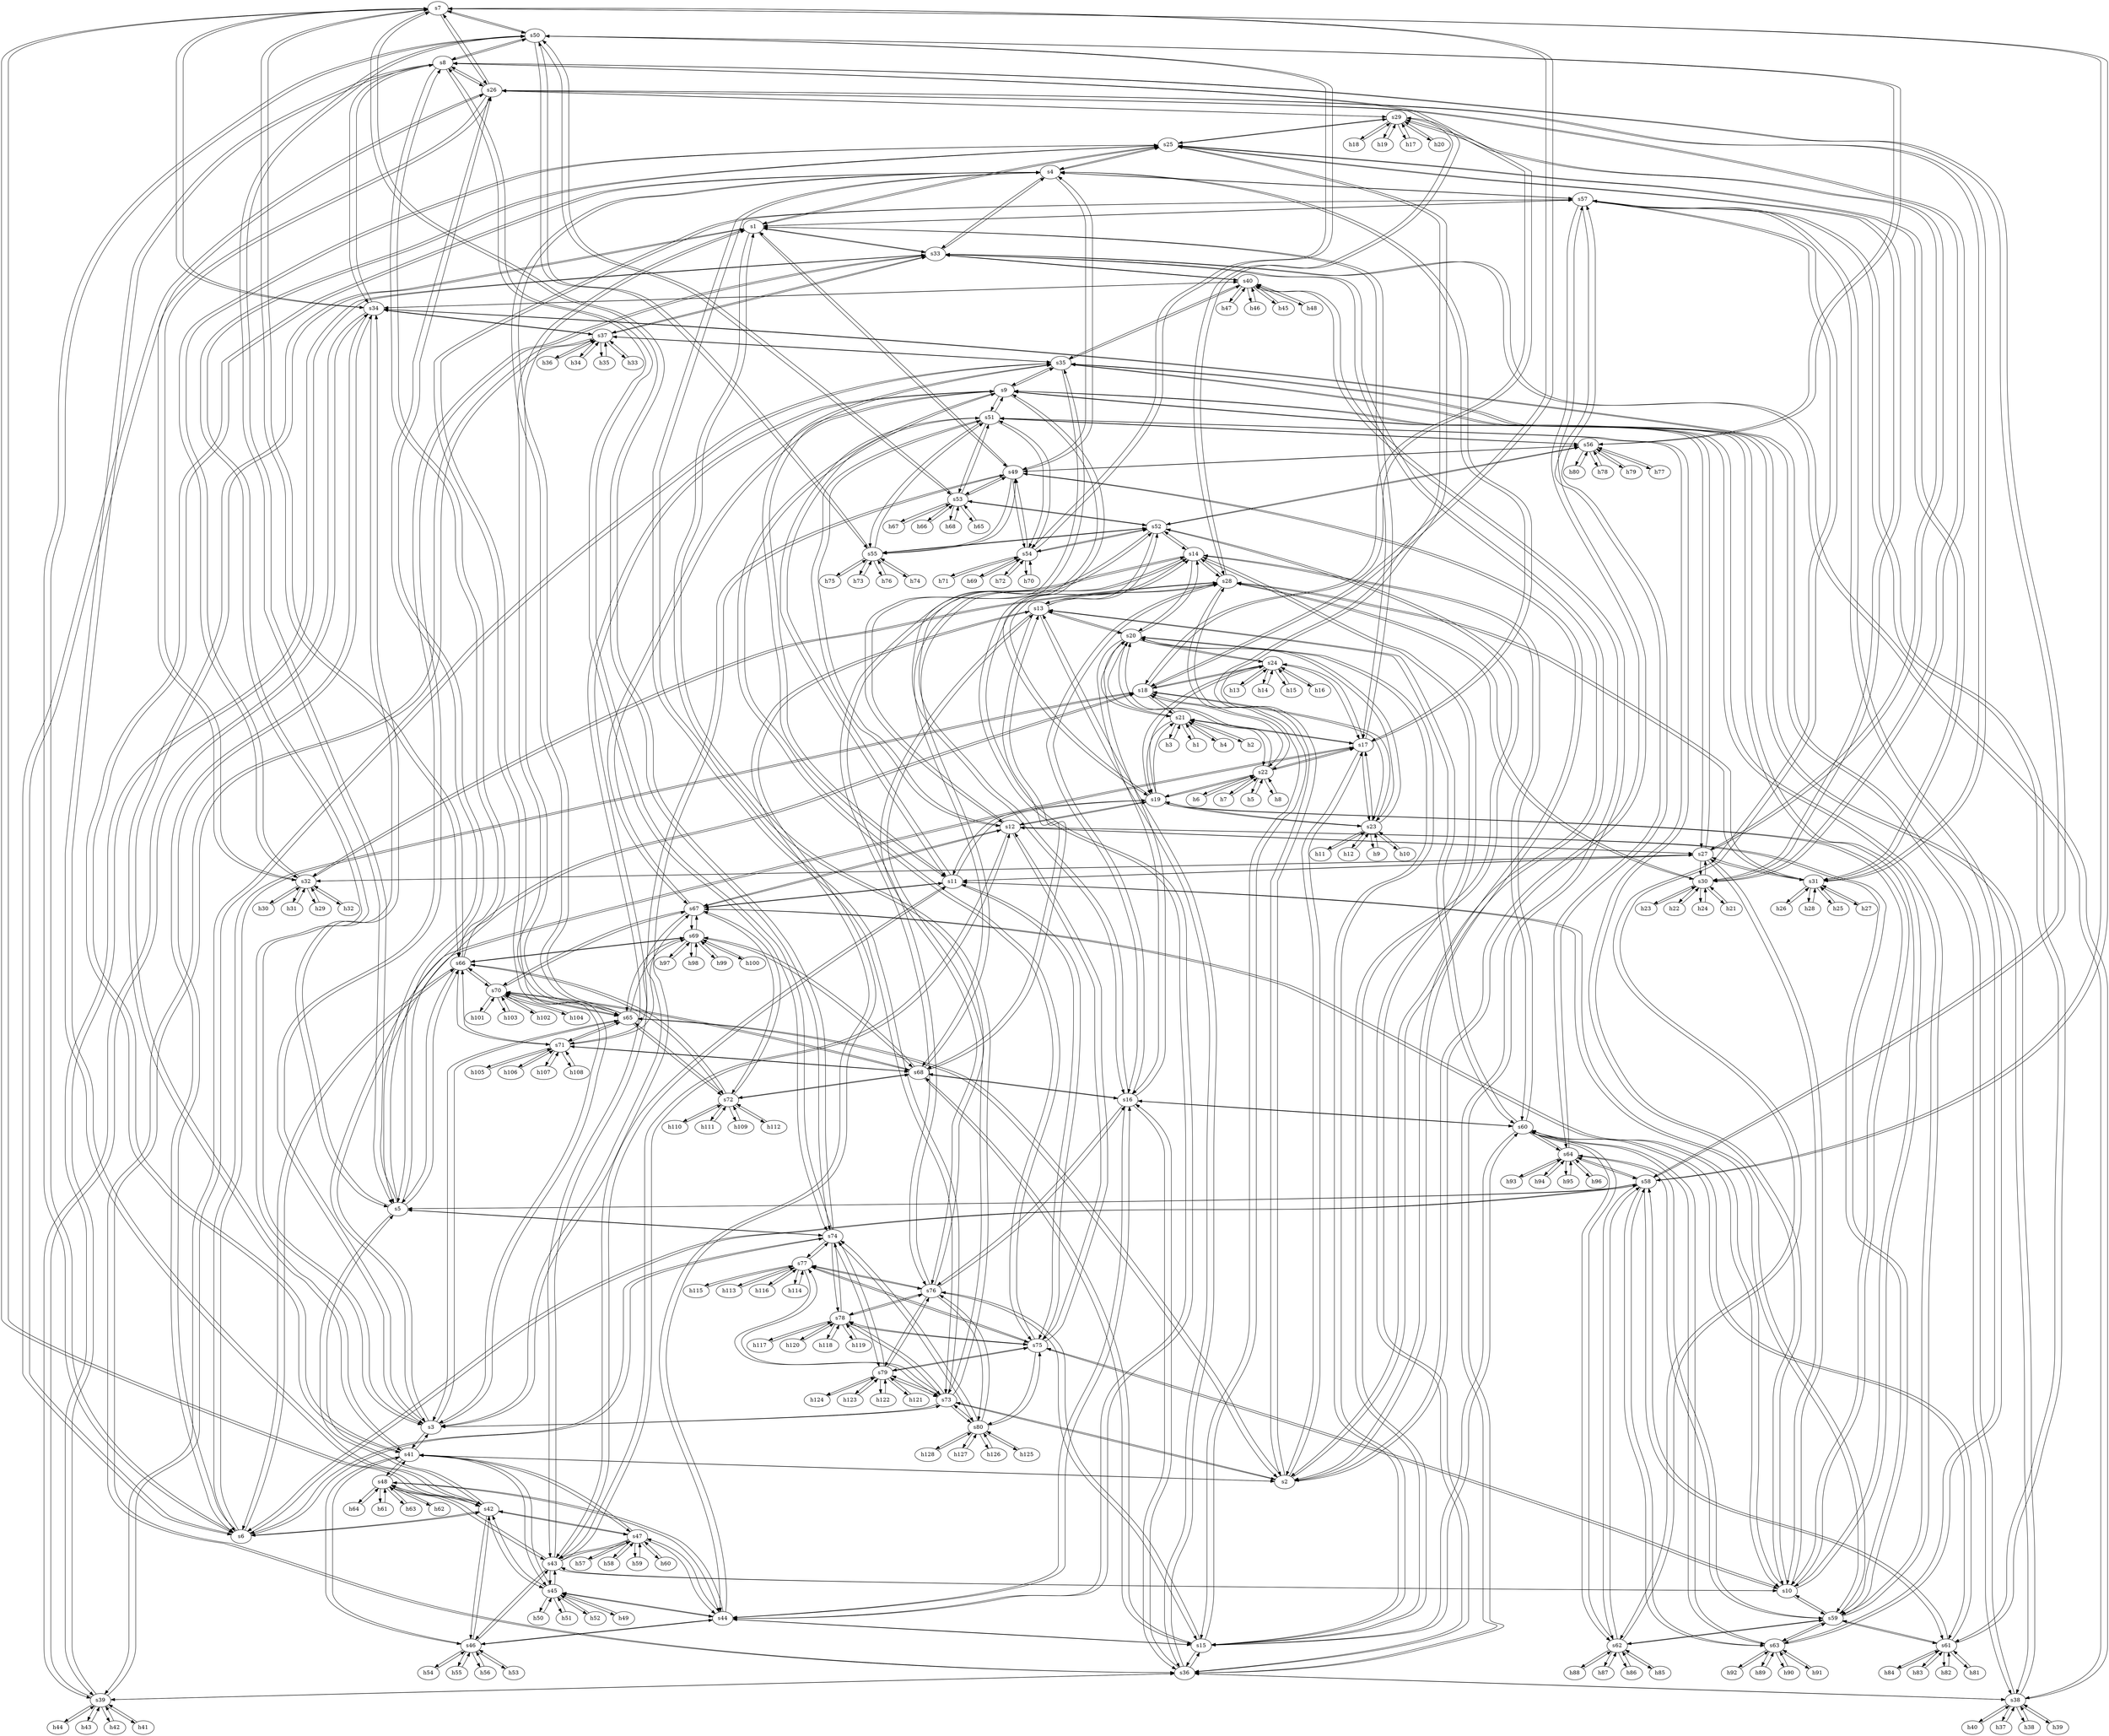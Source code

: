 strict digraph "" {
	s7	 [id=7,
		level=core,
		type=switch];
	s50	 [id=50,
		level=aggregation,
		type=switch];
	s7 -> s50	 [capacity="1Gbps",
		cost=1,
		dst_port=2,
		src_port=4];
	s58	 [id=58,
		level=aggregation,
		type=switch];
	s7 -> s58	 [capacity="1Gbps",
		cost=1,
		dst_port=2,
		src_port=5];
	s42	 [id=42,
		level=aggregation,
		type=switch];
	s7 -> s42	 [capacity="1Gbps",
		cost=1,
		dst_port=2,
		src_port=3];
	s74	 [id=74,
		level=aggregation,
		type=switch];
	s7 -> s74	 [capacity="1Gbps",
		cost=1,
		dst_port=2,
		src_port=7];
	s18	 [id=18,
		level=aggregation,
		type=switch];
	s7 -> s18	 [capacity="1Gbps",
		cost=1,
		dst_port=2,
		src_port=0];
	s66	 [id=66,
		level=aggregation,
		type=switch];
	s7 -> s66	 [capacity="1Gbps",
		cost=1,
		dst_port=2,
		src_port=6];
	s34	 [id=34,
		level=aggregation,
		type=switch];
	s7 -> s34	 [capacity="1Gbps",
		cost=1,
		dst_port=2,
		src_port=2];
	s26	 [id=26,
		level=aggregation,
		type=switch];
	s7 -> s26	 [capacity="1Gbps",
		cost=1,
		dst_port=2,
		src_port=1];
	s6	 [id=6,
		level=core,
		type=switch];
	s6 -> s50	 [capacity="1Gbps",
		cost=1,
		dst_port=1,
		src_port=4];
	s6 -> s58	 [capacity="1Gbps",
		cost=1,
		dst_port=1,
		src_port=5];
	s6 -> s42	 [capacity="1Gbps",
		cost=1,
		dst_port=1,
		src_port=3];
	s6 -> s74	 [capacity="1Gbps",
		cost=1,
		dst_port=1,
		src_port=7];
	s6 -> s18	 [capacity="1Gbps",
		cost=1,
		dst_port=1,
		src_port=0];
	s6 -> s66	 [capacity="1Gbps",
		cost=1,
		dst_port=1,
		src_port=6];
	s6 -> s34	 [capacity="1Gbps",
		cost=1,
		dst_port=1,
		src_port=2];
	s6 -> s26	 [capacity="1Gbps",
		cost=1,
		dst_port=1,
		src_port=1];
	h47	 [ip="111.0.0.47",
		mac="0:0:0:0:0:2f",
		type=host];
	s40	 [id=40,
		level="edge",
		type=switch];
	h47 -> s40	 [capacity="1Gbps",
		cost=1,
		dst_port=6,
		src_port=0];
	h46	 [ip="111.0.0.46",
		mac="0:0:0:0:0:2e",
		type=host];
	h46 -> s40	 [capacity="1Gbps",
		cost=1,
		dst_port=5,
		src_port=0];
	h45	 [ip="111.0.0.45",
		mac="0:0:0:0:0:2d",
		type=host];
	h45 -> s40	 [capacity="1Gbps",
		cost=1,
		dst_port=4,
		src_port=0];
	h44	 [ip="111.0.0.44",
		mac="0:0:0:0:0:2c",
		type=host];
	s39	 [id=39,
		level="edge",
		type=switch];
	h44 -> s39	 [capacity="1Gbps",
		cost=1,
		dst_port=7,
		src_port=0];
	h43	 [ip="111.0.0.43",
		mac="0:0:0:0:0:2b",
		type=host];
	h43 -> s39	 [capacity="1Gbps",
		cost=1,
		dst_port=6,
		src_port=0];
	h42	 [ip="111.0.0.42",
		mac="0:0:0:0:0:2a",
		type=host];
	h42 -> s39	 [capacity="1Gbps",
		cost=1,
		dst_port=5,
		src_port=0];
	h41	 [ip="111.0.0.41",
		mac="0:0:0:0:0:29",
		type=host];
	h41 -> s39	 [capacity="1Gbps",
		cost=1,
		dst_port=4,
		src_port=0];
	h40	 [ip="111.0.0.40",
		mac="0:0:0:0:0:28",
		type=host];
	s38	 [id=38,
		level="edge",
		type=switch];
	h40 -> s38	 [capacity="1Gbps",
		cost=1,
		dst_port=7,
		src_port=0];
	s4	 [id=4,
		level=core,
		type=switch];
	s57	 [id=57,
		level=aggregation,
		type=switch];
	s4 -> s57	 [capacity="1Gbps",
		cost=1,
		dst_port=3,
		src_port=5];
	s41	 [id=41,
		level=aggregation,
		type=switch];
	s4 -> s41	 [capacity="1Gbps",
		cost=1,
		dst_port=3,
		src_port=3];
	s49	 [id=49,
		level=aggregation,
		type=switch];
	s4 -> s49	 [capacity="1Gbps",
		cost=1,
		dst_port=3,
		src_port=4];
	s73	 [id=73,
		level=aggregation,
		type=switch];
	s4 -> s73	 [capacity="1Gbps",
		cost=1,
		dst_port=3,
		src_port=7];
	s17	 [id=17,
		level=aggregation,
		type=switch];
	s4 -> s17	 [capacity="1Gbps",
		cost=1,
		dst_port=3,
		src_port=0];
	s65	 [id=65,
		level=aggregation,
		type=switch];
	s4 -> s65	 [capacity="1Gbps",
		cost=1,
		dst_port=3,
		src_port=6];
	s33	 [id=33,
		level=aggregation,
		type=switch];
	s4 -> s33	 [capacity="1Gbps",
		cost=1,
		dst_port=3,
		src_port=2];
	s25	 [id=25,
		level=aggregation,
		type=switch];
	s4 -> s25	 [capacity="1Gbps",
		cost=1,
		dst_port=3,
		src_port=1];
	h49	 [ip="111.0.0.49",
		mac="0:0:0:0:0:31",
		type=host];
	s45	 [id=45,
		level="edge",
		type=switch];
	h49 -> s45	 [capacity="1Gbps",
		cost=1,
		dst_port=4,
		src_port=0];
	h48	 [ip="111.0.0.48",
		mac="0:0:0:0:0:30",
		type=host];
	h48 -> s40	 [capacity="1Gbps",
		cost=1,
		dst_port=7,
		src_port=0];
	s57 -> s4	 [capacity="1Gbps",
		cost=1,
		dst_port=5,
		src_port=3];
	s64	 [id=64,
		level="edge",
		type=switch];
	s57 -> s64	 [capacity="1Gbps",
		cost=1,
		dst_port=0,
		src_port=7];
	s62	 [id=62,
		level="edge",
		type=switch];
	s57 -> s62	 [capacity="1Gbps",
		cost=1,
		dst_port=0,
		src_port=5];
	s63	 [id=63,
		level="edge",
		type=switch];
	s57 -> s63	 [capacity="1Gbps",
		cost=1,
		dst_port=0,
		src_port=6];
	s61	 [id=61,
		level="edge",
		type=switch];
	s57 -> s61	 [capacity="1Gbps",
		cost=1,
		dst_port=0,
		src_port=4];
	s3	 [id=3,
		level=core,
		type=switch];
	s57 -> s3	 [capacity="1Gbps",
		cost=1,
		dst_port=5,
		src_port=2];
	s2	 [id=2,
		level=core,
		type=switch];
	s57 -> s2	 [capacity="1Gbps",
		cost=1,
		dst_port=5,
		src_port=1];
	s1	 [id=1,
		level=core,
		type=switch];
	s57 -> s1	 [capacity="1Gbps",
		cost=1,
		dst_port=5,
		src_port=0];
	s56	 [id=56,
		level="edge",
		type=switch];
	s52	 [id=52,
		level=aggregation,
		type=switch];
	s56 -> s52	 [capacity="1Gbps",
		cost=1,
		dst_port=7,
		src_port=3];
	s51	 [id=51,
		level=aggregation,
		type=switch];
	s56 -> s51	 [capacity="1Gbps",
		cost=1,
		dst_port=7,
		src_port=2];
	s56 -> s50	 [capacity="1Gbps",
		cost=1,
		dst_port=7,
		src_port=1];
	s56 -> s49	 [capacity="1Gbps",
		cost=1,
		dst_port=7,
		src_port=0];
	h78	 [ip="111.0.0.78",
		mac="0:0:0:0:0:4e",
		type=host];
	s56 -> h78	 [capacity="1Gbps",
		cost=1,
		dst_port=0,
		src_port=5];
	h79	 [ip="111.0.0.79",
		mac="0:0:0:0:0:4f",
		type=host];
	s56 -> h79	 [capacity="1Gbps",
		cost=1,
		dst_port=0,
		src_port=6];
	h77	 [ip="111.0.0.77",
		mac="0:0:0:0:0:4d",
		type=host];
	s56 -> h77	 [capacity="1Gbps",
		cost=1,
		dst_port=0,
		src_port=4];
	h80	 [ip="111.0.0.80",
		mac="0:0:0:0:0:50",
		type=host];
	s56 -> h80	 [capacity="1Gbps",
		cost=1,
		dst_port=0,
		src_port=7];
	s55	 [id=55,
		level="edge",
		type=switch];
	s55 -> s52	 [capacity="1Gbps",
		cost=1,
		dst_port=6,
		src_port=3];
	s55 -> s51	 [capacity="1Gbps",
		cost=1,
		dst_port=6,
		src_port=2];
	s55 -> s50	 [capacity="1Gbps",
		cost=1,
		dst_port=6,
		src_port=1];
	s55 -> s49	 [capacity="1Gbps",
		cost=1,
		dst_port=6,
		src_port=0];
	h76	 [ip="111.0.0.76",
		mac="0:0:0:0:0:4c",
		type=host];
	s55 -> h76	 [capacity="1Gbps",
		cost=1,
		dst_port=0,
		src_port=7];
	h74	 [ip="111.0.0.74",
		mac="0:0:0:0:0:4a",
		type=host];
	s55 -> h74	 [capacity="1Gbps",
		cost=1,
		dst_port=0,
		src_port=5];
	h75	 [ip="111.0.0.75",
		mac="0:0:0:0:0:4b",
		type=host];
	s55 -> h75	 [capacity="1Gbps",
		cost=1,
		dst_port=0,
		src_port=6];
	h73	 [ip="111.0.0.73",
		mac="0:0:0:0:0:49",
		type=host];
	s55 -> h73	 [capacity="1Gbps",
		cost=1,
		dst_port=0,
		src_port=4];
	s54	 [id=54,
		level="edge",
		type=switch];
	s54 -> s52	 [capacity="1Gbps",
		cost=1,
		dst_port=5,
		src_port=3];
	s54 -> s51	 [capacity="1Gbps",
		cost=1,
		dst_port=5,
		src_port=2];
	s54 -> s50	 [capacity="1Gbps",
		cost=1,
		dst_port=5,
		src_port=1];
	s54 -> s49	 [capacity="1Gbps",
		cost=1,
		dst_port=5,
		src_port=0];
	h69	 [ip="111.0.0.69",
		mac="0:0:0:0:0:45",
		type=host];
	s54 -> h69	 [capacity="1Gbps",
		cost=1,
		dst_port=0,
		src_port=4];
	h72	 [ip="111.0.0.72",
		mac="0:0:0:0:0:48",
		type=host];
	s54 -> h72	 [capacity="1Gbps",
		cost=1,
		dst_port=0,
		src_port=7];
	h70	 [ip="111.0.0.70",
		mac="0:0:0:0:0:46",
		type=host];
	s54 -> h70	 [capacity="1Gbps",
		cost=1,
		dst_port=0,
		src_port=5];
	h71	 [ip="111.0.0.71",
		mac="0:0:0:0:0:47",
		type=host];
	s54 -> h71	 [capacity="1Gbps",
		cost=1,
		dst_port=0,
		src_port=6];
	s53	 [id=53,
		level="edge",
		type=switch];
	s53 -> s52	 [capacity="1Gbps",
		cost=1,
		dst_port=4,
		src_port=3];
	s53 -> s51	 [capacity="1Gbps",
		cost=1,
		dst_port=4,
		src_port=2];
	s53 -> s50	 [capacity="1Gbps",
		cost=1,
		dst_port=4,
		src_port=1];
	s53 -> s49	 [capacity="1Gbps",
		cost=1,
		dst_port=4,
		src_port=0];
	h68	 [ip="111.0.0.68",
		mac="0:0:0:0:0:44",
		type=host];
	s53 -> h68	 [capacity="1Gbps",
		cost=1,
		dst_port=0,
		src_port=7];
	h65	 [ip="111.0.0.65",
		mac="0:0:0:0:0:41",
		type=host];
	s53 -> h65	 [capacity="1Gbps",
		cost=1,
		dst_port=0,
		src_port=4];
	h67	 [ip="111.0.0.67",
		mac="0:0:0:0:0:43",
		type=host];
	s53 -> h67	 [capacity="1Gbps",
		cost=1,
		dst_port=0,
		src_port=6];
	h66	 [ip="111.0.0.66",
		mac="0:0:0:0:0:42",
		type=host];
	s53 -> h66	 [capacity="1Gbps",
		cost=1,
		dst_port=0,
		src_port=5];
	s52 -> s56	 [capacity="1Gbps",
		cost=1,
		dst_port=3,
		src_port=7];
	s52 -> s55	 [capacity="1Gbps",
		cost=1,
		dst_port=3,
		src_port=6];
	s52 -> s54	 [capacity="1Gbps",
		cost=1,
		dst_port=3,
		src_port=5];
	s52 -> s53	 [capacity="1Gbps",
		cost=1,
		dst_port=3,
		src_port=4];
	s13	 [id=13,
		level=core,
		type=switch];
	s52 -> s13	 [capacity="1Gbps",
		cost=1,
		dst_port=4,
		src_port=0];
	s16	 [id=16,
		level=core,
		type=switch];
	s52 -> s16	 [capacity="1Gbps",
		cost=1,
		dst_port=4,
		src_port=3];
	s15	 [id=15,
		level=core,
		type=switch];
	s52 -> s15	 [capacity="1Gbps",
		cost=1,
		dst_port=4,
		src_port=2];
	s14	 [id=14,
		level=core,
		type=switch];
	s52 -> s14	 [capacity="1Gbps",
		cost=1,
		dst_port=4,
		src_port=1];
	s51 -> s56	 [capacity="1Gbps",
		cost=1,
		dst_port=2,
		src_port=7];
	s51 -> s55	 [capacity="1Gbps",
		cost=1,
		dst_port=2,
		src_port=6];
	s51 -> s54	 [capacity="1Gbps",
		cost=1,
		dst_port=2,
		src_port=5];
	s51 -> s53	 [capacity="1Gbps",
		cost=1,
		dst_port=2,
		src_port=4];
	s12	 [id=12,
		level=core,
		type=switch];
	s51 -> s12	 [capacity="1Gbps",
		cost=1,
		dst_port=4,
		src_port=3];
	s11	 [id=11,
		level=core,
		type=switch];
	s51 -> s11	 [capacity="1Gbps",
		cost=1,
		dst_port=4,
		src_port=2];
	s10	 [id=10,
		level=core,
		type=switch];
	s51 -> s10	 [capacity="1Gbps",
		cost=1,
		dst_port=4,
		src_port=1];
	s9	 [id=9,
		level=core,
		type=switch];
	s51 -> s9	 [capacity="1Gbps",
		cost=1,
		dst_port=4,
		src_port=0];
	s50 -> s7	 [capacity="1Gbps",
		cost=1,
		dst_port=4,
		src_port=2];
	s50 -> s6	 [capacity="1Gbps",
		cost=1,
		dst_port=4,
		src_port=1];
	s50 -> s56	 [capacity="1Gbps",
		cost=1,
		dst_port=1,
		src_port=7];
	s50 -> s55	 [capacity="1Gbps",
		cost=1,
		dst_port=1,
		src_port=6];
	s50 -> s54	 [capacity="1Gbps",
		cost=1,
		dst_port=1,
		src_port=5];
	s50 -> s53	 [capacity="1Gbps",
		cost=1,
		dst_port=1,
		src_port=4];
	s5	 [id=5,
		level=core,
		type=switch];
	s50 -> s5	 [capacity="1Gbps",
		cost=1,
		dst_port=4,
		src_port=0];
	s8	 [id=8,
		level=core,
		type=switch];
	s50 -> s8	 [capacity="1Gbps",
		cost=1,
		dst_port=4,
		src_port=3];
	s59	 [id=59,
		level=aggregation,
		type=switch];
	s59 -> s12	 [capacity="1Gbps",
		cost=1,
		dst_port=5,
		src_port=3];
	s59 -> s11	 [capacity="1Gbps",
		cost=1,
		dst_port=5,
		src_port=2];
	s59 -> s10	 [capacity="1Gbps",
		cost=1,
		dst_port=5,
		src_port=1];
	s59 -> s64	 [capacity="1Gbps",
		cost=1,
		dst_port=2,
		src_port=7];
	s59 -> s62	 [capacity="1Gbps",
		cost=1,
		dst_port=2,
		src_port=5];
	s59 -> s63	 [capacity="1Gbps",
		cost=1,
		dst_port=2,
		src_port=6];
	s59 -> s61	 [capacity="1Gbps",
		cost=1,
		dst_port=2,
		src_port=4];
	s59 -> s9	 [capacity="1Gbps",
		cost=1,
		dst_port=5,
		src_port=0];
	s58 -> s7	 [capacity="1Gbps",
		cost=1,
		dst_port=5,
		src_port=2];
	s58 -> s6	 [capacity="1Gbps",
		cost=1,
		dst_port=5,
		src_port=1];
	s58 -> s5	 [capacity="1Gbps",
		cost=1,
		dst_port=5,
		src_port=0];
	s58 -> s64	 [capacity="1Gbps",
		cost=1,
		dst_port=1,
		src_port=7];
	s58 -> s62	 [capacity="1Gbps",
		cost=1,
		dst_port=1,
		src_port=5];
	s58 -> s63	 [capacity="1Gbps",
		cost=1,
		dst_port=1,
		src_port=6];
	s58 -> s61	 [capacity="1Gbps",
		cost=1,
		dst_port=1,
		src_port=4];
	s58 -> s8	 [capacity="1Gbps",
		cost=1,
		dst_port=5,
		src_port=3];
	h128	 [ip="111.0.0.128",
		mac="0:0:0:0:0:80",
		type=host];
	s80	 [id=80,
		level="edge",
		type=switch];
	h128 -> s80	 [capacity="1Gbps",
		cost=1,
		dst_port=7,
		src_port=0];
	h127	 [ip="111.0.0.127",
		mac="0:0:0:0:0:7f",
		type=host];
	h127 -> s80	 [capacity="1Gbps",
		cost=1,
		dst_port=6,
		src_port=0];
	h126	 [ip="111.0.0.126",
		mac="0:0:0:0:0:7e",
		type=host];
	h126 -> s80	 [capacity="1Gbps",
		cost=1,
		dst_port=5,
		src_port=0];
	h125	 [ip="111.0.0.125",
		mac="0:0:0:0:0:7d",
		type=host];
	h125 -> s80	 [capacity="1Gbps",
		cost=1,
		dst_port=4,
		src_port=0];
	h124	 [ip="111.0.0.124",
		mac="0:0:0:0:0:7c",
		type=host];
	s79	 [id=79,
		level="edge",
		type=switch];
	h124 -> s79	 [capacity="1Gbps",
		cost=1,
		dst_port=7,
		src_port=0];
	h123	 [ip="111.0.0.123",
		mac="0:0:0:0:0:7b",
		type=host];
	h123 -> s79	 [capacity="1Gbps",
		cost=1,
		dst_port=6,
		src_port=0];
	h122	 [ip="111.0.0.122",
		mac="0:0:0:0:0:7a",
		type=host];
	h122 -> s79	 [capacity="1Gbps",
		cost=1,
		dst_port=5,
		src_port=0];
	h121	 [ip="111.0.0.121",
		mac="0:0:0:0:0:79",
		type=host];
	h121 -> s79	 [capacity="1Gbps",
		cost=1,
		dst_port=4,
		src_port=0];
	h120	 [ip="111.0.0.120",
		mac="0:0:0:0:0:78",
		type=host];
	s78	 [id=78,
		level="edge",
		type=switch];
	h120 -> s78	 [capacity="1Gbps",
		cost=1,
		dst_port=7,
		src_port=0];
	h54	 [ip="111.0.0.54",
		mac="0:0:0:0:0:36",
		type=host];
	s46	 [id=46,
		level="edge",
		type=switch];
	h54 -> s46	 [capacity="1Gbps",
		cost=1,
		dst_port=5,
		src_port=0];
	h55	 [ip="111.0.0.55",
		mac="0:0:0:0:0:37",
		type=host];
	h55 -> s46	 [capacity="1Gbps",
		cost=1,
		dst_port=6,
		src_port=0];
	h56	 [ip="111.0.0.56",
		mac="0:0:0:0:0:38",
		type=host];
	h56 -> s46	 [capacity="1Gbps",
		cost=1,
		dst_port=7,
		src_port=0];
	h57	 [ip="111.0.0.57",
		mac="0:0:0:0:0:39",
		type=host];
	s47	 [id=47,
		level="edge",
		type=switch];
	h57 -> s47	 [capacity="1Gbps",
		cost=1,
		dst_port=4,
		src_port=0];
	h50	 [ip="111.0.0.50",
		mac="0:0:0:0:0:32",
		type=host];
	h50 -> s45	 [capacity="1Gbps",
		cost=1,
		dst_port=5,
		src_port=0];
	h51	 [ip="111.0.0.51",
		mac="0:0:0:0:0:33",
		type=host];
	h51 -> s45	 [capacity="1Gbps",
		cost=1,
		dst_port=6,
		src_port=0];
	h52	 [ip="111.0.0.52",
		mac="0:0:0:0:0:34",
		type=host];
	h52 -> s45	 [capacity="1Gbps",
		cost=1,
		dst_port=7,
		src_port=0];
	h53	 [ip="111.0.0.53",
		mac="0:0:0:0:0:35",
		type=host];
	h53 -> s46	 [capacity="1Gbps",
		cost=1,
		dst_port=4,
		src_port=0];
	h58	 [ip="111.0.0.58",
		mac="0:0:0:0:0:3a",
		type=host];
	h58 -> s47	 [capacity="1Gbps",
		cost=1,
		dst_port=5,
		src_port=0];
	h59	 [ip="111.0.0.59",
		mac="0:0:0:0:0:3b",
		type=host];
	h59 -> s47	 [capacity="1Gbps",
		cost=1,
		dst_port=6,
		src_port=0];
	s44	 [id=44,
		level=aggregation,
		type=switch];
	s44 -> s45	 [capacity="1Gbps",
		cost=1,
		dst_port=3,
		src_port=4];
	s44 -> s46	 [capacity="1Gbps",
		cost=1,
		dst_port=3,
		src_port=5];
	s44 -> s47	 [capacity="1Gbps",
		cost=1,
		dst_port=3,
		src_port=6];
	s48	 [id=48,
		level="edge",
		type=switch];
	s44 -> s48	 [capacity="1Gbps",
		cost=1,
		dst_port=3,
		src_port=7];
	s44 -> s13	 [capacity="1Gbps",
		cost=1,
		dst_port=3,
		src_port=0];
	s44 -> s16	 [capacity="1Gbps",
		cost=1,
		dst_port=3,
		src_port=3];
	s44 -> s15	 [capacity="1Gbps",
		cost=1,
		dst_port=3,
		src_port=2];
	s44 -> s14	 [capacity="1Gbps",
		cost=1,
		dst_port=3,
		src_port=1];
	s45 -> h49	 [capacity="1Gbps",
		cost=1,
		dst_port=0,
		src_port=4];
	s45 -> h50	 [capacity="1Gbps",
		cost=1,
		dst_port=0,
		src_port=5];
	s45 -> h51	 [capacity="1Gbps",
		cost=1,
		dst_port=0,
		src_port=6];
	s45 -> h52	 [capacity="1Gbps",
		cost=1,
		dst_port=0,
		src_port=7];
	s45 -> s44	 [capacity="1Gbps",
		cost=1,
		dst_port=4,
		src_port=3];
	s45 -> s41	 [capacity="1Gbps",
		cost=1,
		dst_port=4,
		src_port=0];
	s45 -> s42	 [capacity="1Gbps",
		cost=1,
		dst_port=4,
		src_port=1];
	s43	 [id=43,
		level=aggregation,
		type=switch];
	s45 -> s43	 [capacity="1Gbps",
		cost=1,
		dst_port=4,
		src_port=2];
	s46 -> h54	 [capacity="1Gbps",
		cost=1,
		dst_port=0,
		src_port=5];
	s46 -> h55	 [capacity="1Gbps",
		cost=1,
		dst_port=0,
		src_port=6];
	s46 -> h56	 [capacity="1Gbps",
		cost=1,
		dst_port=0,
		src_port=7];
	s46 -> h53	 [capacity="1Gbps",
		cost=1,
		dst_port=0,
		src_port=4];
	s46 -> s44	 [capacity="1Gbps",
		cost=1,
		dst_port=5,
		src_port=3];
	s46 -> s41	 [capacity="1Gbps",
		cost=1,
		dst_port=5,
		src_port=0];
	s46 -> s42	 [capacity="1Gbps",
		cost=1,
		dst_port=5,
		src_port=1];
	s46 -> s43	 [capacity="1Gbps",
		cost=1,
		dst_port=5,
		src_port=2];
	s47 -> h57	 [capacity="1Gbps",
		cost=1,
		dst_port=0,
		src_port=4];
	s47 -> h58	 [capacity="1Gbps",
		cost=1,
		dst_port=0,
		src_port=5];
	s47 -> h59	 [capacity="1Gbps",
		cost=1,
		dst_port=0,
		src_port=6];
	s47 -> s44	 [capacity="1Gbps",
		cost=1,
		dst_port=6,
		src_port=3];
	s47 -> s41	 [capacity="1Gbps",
		cost=1,
		dst_port=6,
		src_port=0];
	s47 -> s42	 [capacity="1Gbps",
		cost=1,
		dst_port=6,
		src_port=1];
	s47 -> s43	 [capacity="1Gbps",
		cost=1,
		dst_port=6,
		src_port=2];
	h60	 [ip="111.0.0.60",
		mac="0:0:0:0:0:3c",
		type=host];
	s47 -> h60	 [capacity="1Gbps",
		cost=1,
		dst_port=0,
		src_port=7];
	s40 -> h47	 [capacity="1Gbps",
		cost=1,
		dst_port=0,
		src_port=6];
	s40 -> h46	 [capacity="1Gbps",
		cost=1,
		dst_port=0,
		src_port=5];
	s40 -> h45	 [capacity="1Gbps",
		cost=1,
		dst_port=0,
		src_port=4];
	s40 -> h48	 [capacity="1Gbps",
		cost=1,
		dst_port=0,
		src_port=7];
	s35	 [id=35,
		level=aggregation,
		type=switch];
	s40 -> s35	 [capacity="1Gbps",
		cost=1,
		dst_port=7,
		src_port=2];
	s40 -> s34	 [capacity="1Gbps",
		cost=1,
		dst_port=7,
		src_port=1];
	s40 -> s33	 [capacity="1Gbps",
		cost=1,
		dst_port=7,
		src_port=0];
	s36	 [id=36,
		level=aggregation,
		type=switch];
	s40 -> s36	 [capacity="1Gbps",
		cost=1,
		dst_port=7,
		src_port=3];
	s41 -> s4	 [capacity="1Gbps",
		cost=1,
		dst_port=3,
		src_port=3];
	s41 -> s45	 [capacity="1Gbps",
		cost=1,
		dst_port=0,
		src_port=4];
	s41 -> s46	 [capacity="1Gbps",
		cost=1,
		dst_port=0,
		src_port=5];
	s41 -> s47	 [capacity="1Gbps",
		cost=1,
		dst_port=0,
		src_port=6];
	s41 -> s48	 [capacity="1Gbps",
		cost=1,
		dst_port=0,
		src_port=7];
	s41 -> s3	 [capacity="1Gbps",
		cost=1,
		dst_port=3,
		src_port=2];
	s41 -> s2	 [capacity="1Gbps",
		cost=1,
		dst_port=3,
		src_port=1];
	s41 -> s1	 [capacity="1Gbps",
		cost=1,
		dst_port=3,
		src_port=0];
	s42 -> s7	 [capacity="1Gbps",
		cost=1,
		dst_port=3,
		src_port=2];
	s42 -> s6	 [capacity="1Gbps",
		cost=1,
		dst_port=3,
		src_port=1];
	s42 -> s45	 [capacity="1Gbps",
		cost=1,
		dst_port=1,
		src_port=4];
	s42 -> s46	 [capacity="1Gbps",
		cost=1,
		dst_port=1,
		src_port=5];
	s42 -> s47	 [capacity="1Gbps",
		cost=1,
		dst_port=1,
		src_port=6];
	s42 -> s48	 [capacity="1Gbps",
		cost=1,
		dst_port=1,
		src_port=7];
	s42 -> s5	 [capacity="1Gbps",
		cost=1,
		dst_port=3,
		src_port=0];
	s42 -> s8	 [capacity="1Gbps",
		cost=1,
		dst_port=3,
		src_port=3];
	s43 -> s45	 [capacity="1Gbps",
		cost=1,
		dst_port=2,
		src_port=4];
	s43 -> s46	 [capacity="1Gbps",
		cost=1,
		dst_port=2,
		src_port=5];
	s43 -> s47	 [capacity="1Gbps",
		cost=1,
		dst_port=2,
		src_port=6];
	s43 -> s48	 [capacity="1Gbps",
		cost=1,
		dst_port=2,
		src_port=7];
	s43 -> s12	 [capacity="1Gbps",
		cost=1,
		dst_port=3,
		src_port=3];
	s43 -> s11	 [capacity="1Gbps",
		cost=1,
		dst_port=3,
		src_port=2];
	s43 -> s10	 [capacity="1Gbps",
		cost=1,
		dst_port=3,
		src_port=1];
	s43 -> s9	 [capacity="1Gbps",
		cost=1,
		dst_port=3,
		src_port=0];
	s48 -> s44	 [capacity="1Gbps",
		cost=1,
		dst_port=7,
		src_port=3];
	s48 -> s41	 [capacity="1Gbps",
		cost=1,
		dst_port=7,
		src_port=0];
	s48 -> s42	 [capacity="1Gbps",
		cost=1,
		dst_port=7,
		src_port=1];
	s48 -> s43	 [capacity="1Gbps",
		cost=1,
		dst_port=7,
		src_port=2];
	h61	 [ip="111.0.0.61",
		mac="0:0:0:0:0:3d",
		type=host];
	s48 -> h61	 [capacity="1Gbps",
		cost=1,
		dst_port=0,
		src_port=4];
	h63	 [ip="111.0.0.63",
		mac="0:0:0:0:0:3f",
		type=host];
	s48 -> h63	 [capacity="1Gbps",
		cost=1,
		dst_port=0,
		src_port=6];
	h62	 [ip="111.0.0.62",
		mac="0:0:0:0:0:3e",
		type=host];
	s48 -> h62	 [capacity="1Gbps",
		cost=1,
		dst_port=0,
		src_port=5];
	h64	 [ip="111.0.0.64",
		mac="0:0:0:0:0:40",
		type=host];
	s48 -> h64	 [capacity="1Gbps",
		cost=1,
		dst_port=0,
		src_port=7];
	s49 -> s4	 [capacity="1Gbps",
		cost=1,
		dst_port=4,
		src_port=3];
	s49 -> s56	 [capacity="1Gbps",
		cost=1,
		dst_port=0,
		src_port=7];
	s49 -> s55	 [capacity="1Gbps",
		cost=1,
		dst_port=0,
		src_port=6];
	s49 -> s54	 [capacity="1Gbps",
		cost=1,
		dst_port=0,
		src_port=5];
	s49 -> s53	 [capacity="1Gbps",
		cost=1,
		dst_port=0,
		src_port=4];
	s49 -> s3	 [capacity="1Gbps",
		cost=1,
		dst_port=4,
		src_port=2];
	s49 -> s2	 [capacity="1Gbps",
		cost=1,
		dst_port=4,
		src_port=1];
	s49 -> s1	 [capacity="1Gbps",
		cost=1,
		dst_port=4,
		src_port=0];
	h118	 [ip="111.0.0.118",
		mac="0:0:0:0:0:76",
		type=host];
	h118 -> s78	 [capacity="1Gbps",
		cost=1,
		dst_port=5,
		src_port=0];
	h119	 [ip="111.0.0.119",
		mac="0:0:0:0:0:77",
		type=host];
	h119 -> s78	 [capacity="1Gbps",
		cost=1,
		dst_port=6,
		src_port=0];
	h112	 [ip="111.0.0.112",
		mac="0:0:0:0:0:70",
		type=host];
	s72	 [id=72,
		level="edge",
		type=switch];
	h112 -> s72	 [capacity="1Gbps",
		cost=1,
		dst_port=7,
		src_port=0];
	h113	 [ip="111.0.0.113",
		mac="0:0:0:0:0:71",
		type=host];
	s77	 [id=77,
		level="edge",
		type=switch];
	h113 -> s77	 [capacity="1Gbps",
		cost=1,
		dst_port=4,
		src_port=0];
	h110	 [ip="111.0.0.110",
		mac="0:0:0:0:0:6e",
		type=host];
	h110 -> s72	 [capacity="1Gbps",
		cost=1,
		dst_port=5,
		src_port=0];
	h111	 [ip="111.0.0.111",
		mac="0:0:0:0:0:6f",
		type=host];
	h111 -> s72	 [capacity="1Gbps",
		cost=1,
		dst_port=6,
		src_port=0];
	h116	 [ip="111.0.0.116",
		mac="0:0:0:0:0:74",
		type=host];
	h116 -> s77	 [capacity="1Gbps",
		cost=1,
		dst_port=7,
		src_port=0];
	h117	 [ip="111.0.0.117",
		mac="0:0:0:0:0:75",
		type=host];
	h117 -> s78	 [capacity="1Gbps",
		cost=1,
		dst_port=4,
		src_port=0];
	h114	 [ip="111.0.0.114",
		mac="0:0:0:0:0:72",
		type=host];
	h114 -> s77	 [capacity="1Gbps",
		cost=1,
		dst_port=5,
		src_port=0];
	h115	 [ip="111.0.0.115",
		mac="0:0:0:0:0:73",
		type=host];
	h115 -> s77	 [capacity="1Gbps",
		cost=1,
		dst_port=6,
		src_port=0];
	h69 -> s54	 [capacity="1Gbps",
		cost=1,
		dst_port=4,
		src_port=0];
	h68 -> s53	 [capacity="1Gbps",
		cost=1,
		dst_port=7,
		src_port=0];
	h61 -> s48	 [capacity="1Gbps",
		cost=1,
		dst_port=4,
		src_port=0];
	h60 -> s47	 [capacity="1Gbps",
		cost=1,
		dst_port=7,
		src_port=0];
	h63 -> s48	 [capacity="1Gbps",
		cost=1,
		dst_port=6,
		src_port=0];
	h62 -> s48	 [capacity="1Gbps",
		cost=1,
		dst_port=5,
		src_port=0];
	h65 -> s53	 [capacity="1Gbps",
		cost=1,
		dst_port=4,
		src_port=0];
	h64 -> s48	 [capacity="1Gbps",
		cost=1,
		dst_port=7,
		src_port=0];
	h67 -> s53	 [capacity="1Gbps",
		cost=1,
		dst_port=6,
		src_port=0];
	h66 -> s53	 [capacity="1Gbps",
		cost=1,
		dst_port=5,
		src_port=0];
	s79 -> h124	 [capacity="1Gbps",
		cost=1,
		dst_port=0,
		src_port=7];
	s79 -> h123	 [capacity="1Gbps",
		cost=1,
		dst_port=0,
		src_port=6];
	s79 -> h122	 [capacity="1Gbps",
		cost=1,
		dst_port=0,
		src_port=5];
	s79 -> h121	 [capacity="1Gbps",
		cost=1,
		dst_port=0,
		src_port=4];
	s79 -> s73	 [capacity="1Gbps",
		cost=1,
		dst_port=6,
		src_port=0];
	s75	 [id=75,
		level=aggregation,
		type=switch];
	s79 -> s75	 [capacity="1Gbps",
		cost=1,
		dst_port=6,
		src_port=2];
	s79 -> s74	 [capacity="1Gbps",
		cost=1,
		dst_port=6,
		src_port=1];
	s76	 [id=76,
		level=aggregation,
		type=switch];
	s79 -> s76	 [capacity="1Gbps",
		cost=1,
		dst_port=6,
		src_port=3];
	s78 -> h120	 [capacity="1Gbps",
		cost=1,
		dst_port=0,
		src_port=7];
	s78 -> h118	 [capacity="1Gbps",
		cost=1,
		dst_port=0,
		src_port=5];
	s78 -> h119	 [capacity="1Gbps",
		cost=1,
		dst_port=0,
		src_port=6];
	s78 -> h117	 [capacity="1Gbps",
		cost=1,
		dst_port=0,
		src_port=4];
	s78 -> s73	 [capacity="1Gbps",
		cost=1,
		dst_port=5,
		src_port=0];
	s78 -> s75	 [capacity="1Gbps",
		cost=1,
		dst_port=5,
		src_port=2];
	s78 -> s74	 [capacity="1Gbps",
		cost=1,
		dst_port=5,
		src_port=1];
	s78 -> s76	 [capacity="1Gbps",
		cost=1,
		dst_port=5,
		src_port=3];
	s5 -> s50	 [capacity="1Gbps",
		cost=1,
		dst_port=0,
		src_port=4];
	s5 -> s58	 [capacity="1Gbps",
		cost=1,
		dst_port=0,
		src_port=5];
	s5 -> s42	 [capacity="1Gbps",
		cost=1,
		dst_port=0,
		src_port=3];
	s5 -> s74	 [capacity="1Gbps",
		cost=1,
		dst_port=0,
		src_port=7];
	s5 -> s18	 [capacity="1Gbps",
		cost=1,
		dst_port=0,
		src_port=0];
	s5 -> s66	 [capacity="1Gbps",
		cost=1,
		dst_port=0,
		src_port=6];
	s5 -> s34	 [capacity="1Gbps",
		cost=1,
		dst_port=0,
		src_port=2];
	s5 -> s26	 [capacity="1Gbps",
		cost=1,
		dst_port=0,
		src_port=1];
	s71	 [id=71,
		level="edge",
		type=switch];
	s68	 [id=68,
		level=aggregation,
		type=switch];
	s71 -> s68	 [capacity="1Gbps",
		cost=1,
		dst_port=6,
		src_port=3];
	s71 -> s66	 [capacity="1Gbps",
		cost=1,
		dst_port=6,
		src_port=1];
	s67	 [id=67,
		level=aggregation,
		type=switch];
	s71 -> s67	 [capacity="1Gbps",
		cost=1,
		dst_port=6,
		src_port=2];
	s71 -> s65	 [capacity="1Gbps",
		cost=1,
		dst_port=6,
		src_port=0];
	h105	 [ip="111.0.0.105",
		mac="0:0:0:0:0:69",
		type=host];
	s71 -> h105	 [capacity="1Gbps",
		cost=1,
		dst_port=0,
		src_port=4];
	h106	 [ip="111.0.0.106",
		mac="0:0:0:0:0:6a",
		type=host];
	s71 -> h106	 [capacity="1Gbps",
		cost=1,
		dst_port=0,
		src_port=5];
	h107	 [ip="111.0.0.107",
		mac="0:0:0:0:0:6b",
		type=host];
	s71 -> h107	 [capacity="1Gbps",
		cost=1,
		dst_port=0,
		src_port=6];
	h108	 [ip="111.0.0.108",
		mac="0:0:0:0:0:6c",
		type=host];
	s71 -> h108	 [capacity="1Gbps",
		cost=1,
		dst_port=0,
		src_port=7];
	s70	 [id=70,
		level="edge",
		type=switch];
	s70 -> s68	 [capacity="1Gbps",
		cost=1,
		dst_port=5,
		src_port=3];
	s70 -> s66	 [capacity="1Gbps",
		cost=1,
		dst_port=5,
		src_port=1];
	s70 -> s67	 [capacity="1Gbps",
		cost=1,
		dst_port=5,
		src_port=2];
	s70 -> s65	 [capacity="1Gbps",
		cost=1,
		dst_port=5,
		src_port=0];
	h104	 [ip="111.0.0.104",
		mac="0:0:0:0:0:68",
		type=host];
	s70 -> h104	 [capacity="1Gbps",
		cost=1,
		dst_port=0,
		src_port=7];
	h101	 [ip="111.0.0.101",
		mac="0:0:0:0:0:65",
		type=host];
	s70 -> h101	 [capacity="1Gbps",
		cost=1,
		dst_port=0,
		src_port=4];
	h103	 [ip="111.0.0.103",
		mac="0:0:0:0:0:67",
		type=host];
	s70 -> h103	 [capacity="1Gbps",
		cost=1,
		dst_port=0,
		src_port=6];
	h102	 [ip="111.0.0.102",
		mac="0:0:0:0:0:66",
		type=host];
	s70 -> h102	 [capacity="1Gbps",
		cost=1,
		dst_port=0,
		src_port=5];
	s73 -> s4	 [capacity="1Gbps",
		cost=1,
		dst_port=7,
		src_port=3];
	s73 -> s79	 [capacity="1Gbps",
		cost=1,
		dst_port=0,
		src_port=6];
	s73 -> s78	 [capacity="1Gbps",
		cost=1,
		dst_port=0,
		src_port=5];
	s73 -> s77	 [capacity="1Gbps",
		cost=1,
		dst_port=0,
		src_port=4];
	s73 -> s80	 [capacity="1Gbps",
		cost=1,
		dst_port=0,
		src_port=7];
	s73 -> s3	 [capacity="1Gbps",
		cost=1,
		dst_port=7,
		src_port=2];
	s73 -> s2	 [capacity="1Gbps",
		cost=1,
		dst_port=7,
		src_port=1];
	s73 -> s1	 [capacity="1Gbps",
		cost=1,
		dst_port=7,
		src_port=0];
	s72 -> h112	 [capacity="1Gbps",
		cost=1,
		dst_port=0,
		src_port=7];
	s72 -> h110	 [capacity="1Gbps",
		cost=1,
		dst_port=0,
		src_port=5];
	s72 -> h111	 [capacity="1Gbps",
		cost=1,
		dst_port=0,
		src_port=6];
	s72 -> s68	 [capacity="1Gbps",
		cost=1,
		dst_port=7,
		src_port=3];
	s72 -> s66	 [capacity="1Gbps",
		cost=1,
		dst_port=7,
		src_port=1];
	s72 -> s67	 [capacity="1Gbps",
		cost=1,
		dst_port=7,
		src_port=2];
	s72 -> s65	 [capacity="1Gbps",
		cost=1,
		dst_port=7,
		src_port=0];
	h109	 [ip="111.0.0.109",
		mac="0:0:0:0:0:6d",
		type=host];
	s72 -> h109	 [capacity="1Gbps",
		cost=1,
		dst_port=0,
		src_port=4];
	s75 -> s79	 [capacity="1Gbps",
		cost=1,
		dst_port=2,
		src_port=6];
	s75 -> s78	 [capacity="1Gbps",
		cost=1,
		dst_port=2,
		src_port=5];
	s75 -> s77	 [capacity="1Gbps",
		cost=1,
		dst_port=2,
		src_port=4];
	s75 -> s12	 [capacity="1Gbps",
		cost=1,
		dst_port=7,
		src_port=3];
	s75 -> s11	 [capacity="1Gbps",
		cost=1,
		dst_port=7,
		src_port=2];
	s75 -> s10	 [capacity="1Gbps",
		cost=1,
		dst_port=7,
		src_port=1];
	s75 -> s80	 [capacity="1Gbps",
		cost=1,
		dst_port=2,
		src_port=7];
	s75 -> s9	 [capacity="1Gbps",
		cost=1,
		dst_port=7,
		src_port=0];
	s74 -> s7	 [capacity="1Gbps",
		cost=1,
		dst_port=7,
		src_port=2];
	s74 -> s6	 [capacity="1Gbps",
		cost=1,
		dst_port=7,
		src_port=1];
	s74 -> s79	 [capacity="1Gbps",
		cost=1,
		dst_port=1,
		src_port=6];
	s74 -> s78	 [capacity="1Gbps",
		cost=1,
		dst_port=1,
		src_port=5];
	s74 -> s5	 [capacity="1Gbps",
		cost=1,
		dst_port=7,
		src_port=0];
	s74 -> s77	 [capacity="1Gbps",
		cost=1,
		dst_port=1,
		src_port=4];
	s74 -> s80	 [capacity="1Gbps",
		cost=1,
		dst_port=1,
		src_port=7];
	s74 -> s8	 [capacity="1Gbps",
		cost=1,
		dst_port=7,
		src_port=3];
	s77 -> h113	 [capacity="1Gbps",
		cost=1,
		dst_port=0,
		src_port=4];
	s77 -> h116	 [capacity="1Gbps",
		cost=1,
		dst_port=0,
		src_port=7];
	s77 -> h114	 [capacity="1Gbps",
		cost=1,
		dst_port=0,
		src_port=5];
	s77 -> h115	 [capacity="1Gbps",
		cost=1,
		dst_port=0,
		src_port=6];
	s77 -> s73	 [capacity="1Gbps",
		cost=1,
		dst_port=4,
		src_port=0];
	s77 -> s75	 [capacity="1Gbps",
		cost=1,
		dst_port=4,
		src_port=2];
	s77 -> s74	 [capacity="1Gbps",
		cost=1,
		dst_port=4,
		src_port=1];
	s77 -> s76	 [capacity="1Gbps",
		cost=1,
		dst_port=4,
		src_port=3];
	s76 -> s79	 [capacity="1Gbps",
		cost=1,
		dst_port=3,
		src_port=6];
	s76 -> s78	 [capacity="1Gbps",
		cost=1,
		dst_port=3,
		src_port=5];
	s76 -> s77	 [capacity="1Gbps",
		cost=1,
		dst_port=3,
		src_port=4];
	s76 -> s13	 [capacity="1Gbps",
		cost=1,
		dst_port=7,
		src_port=0];
	s76 -> s16	 [capacity="1Gbps",
		cost=1,
		dst_port=7,
		src_port=3];
	s76 -> s15	 [capacity="1Gbps",
		cost=1,
		dst_port=7,
		src_port=2];
	s76 -> s14	 [capacity="1Gbps",
		cost=1,
		dst_port=7,
		src_port=1];
	s76 -> s80	 [capacity="1Gbps",
		cost=1,
		dst_port=3,
		src_port=7];
	s19	 [id=19,
		level=aggregation,
		type=switch];
	s19 -> s12	 [capacity="1Gbps",
		cost=1,
		dst_port=0,
		src_port=3];
	s19 -> s11	 [capacity="1Gbps",
		cost=1,
		dst_port=0,
		src_port=2];
	s19 -> s10	 [capacity="1Gbps",
		cost=1,
		dst_port=0,
		src_port=1];
	s19 -> s9	 [capacity="1Gbps",
		cost=1,
		dst_port=0,
		src_port=0];
	s23	 [id=23,
		level="edge",
		type=switch];
	s19 -> s23	 [capacity="1Gbps",
		cost=1,
		dst_port=2,
		src_port=6];
	s22	 [id=22,
		level="edge",
		type=switch];
	s19 -> s22	 [capacity="1Gbps",
		cost=1,
		dst_port=2,
		src_port=5];
	s21	 [id=21,
		level="edge",
		type=switch];
	s19 -> s21	 [capacity="1Gbps",
		cost=1,
		dst_port=2,
		src_port=4];
	s24	 [id=24,
		level="edge",
		type=switch];
	s19 -> s24	 [capacity="1Gbps",
		cost=1,
		dst_port=2,
		src_port=7];
	s18 -> s7	 [capacity="1Gbps",
		cost=1,
		dst_port=0,
		src_port=2];
	s18 -> s6	 [capacity="1Gbps",
		cost=1,
		dst_port=0,
		src_port=1];
	s18 -> s5	 [capacity="1Gbps",
		cost=1,
		dst_port=0,
		src_port=0];
	s18 -> s8	 [capacity="1Gbps",
		cost=1,
		dst_port=0,
		src_port=3];
	s18 -> s23	 [capacity="1Gbps",
		cost=1,
		dst_port=1,
		src_port=6];
	s18 -> s22	 [capacity="1Gbps",
		cost=1,
		dst_port=1,
		src_port=5];
	s18 -> s21	 [capacity="1Gbps",
		cost=1,
		dst_port=1,
		src_port=4];
	s18 -> s24	 [capacity="1Gbps",
		cost=1,
		dst_port=1,
		src_port=7];
	s13 -> s52	 [capacity="1Gbps",
		cost=1,
		dst_port=0,
		src_port=4];
	s13 -> s44	 [capacity="1Gbps",
		cost=1,
		dst_port=0,
		src_port=3];
	s13 -> s76	 [capacity="1Gbps",
		cost=1,
		dst_port=0,
		src_port=7];
	s13 -> s68	 [capacity="1Gbps",
		cost=1,
		dst_port=0,
		src_port=6];
	s60	 [id=60,
		level=aggregation,
		type=switch];
	s13 -> s60	 [capacity="1Gbps",
		cost=1,
		dst_port=0,
		src_port=5];
	s13 -> s36	 [capacity="1Gbps",
		cost=1,
		dst_port=0,
		src_port=2];
	s20	 [id=20,
		level=aggregation,
		type=switch];
	s13 -> s20	 [capacity="1Gbps",
		cost=1,
		dst_port=0,
		src_port=0];
	s28	 [id=28,
		level=aggregation,
		type=switch];
	s13 -> s28	 [capacity="1Gbps",
		cost=1,
		dst_port=0,
		src_port=1];
	s12 -> s51	 [capacity="1Gbps",
		cost=1,
		dst_port=3,
		src_port=4];
	s12 -> s59	 [capacity="1Gbps",
		cost=1,
		dst_port=3,
		src_port=5];
	s12 -> s43	 [capacity="1Gbps",
		cost=1,
		dst_port=3,
		src_port=3];
	s12 -> s75	 [capacity="1Gbps",
		cost=1,
		dst_port=3,
		src_port=7];
	s12 -> s19	 [capacity="1Gbps",
		cost=1,
		dst_port=3,
		src_port=0];
	s12 -> s67	 [capacity="1Gbps",
		cost=1,
		dst_port=3,
		src_port=6];
	s12 -> s35	 [capacity="1Gbps",
		cost=1,
		dst_port=3,
		src_port=2];
	s27	 [id=27,
		level=aggregation,
		type=switch];
	s12 -> s27	 [capacity="1Gbps",
		cost=1,
		dst_port=3,
		src_port=1];
	s11 -> s51	 [capacity="1Gbps",
		cost=1,
		dst_port=2,
		src_port=4];
	s11 -> s59	 [capacity="1Gbps",
		cost=1,
		dst_port=2,
		src_port=5];
	s11 -> s43	 [capacity="1Gbps",
		cost=1,
		dst_port=2,
		src_port=3];
	s11 -> s75	 [capacity="1Gbps",
		cost=1,
		dst_port=2,
		src_port=7];
	s11 -> s19	 [capacity="1Gbps",
		cost=1,
		dst_port=2,
		src_port=0];
	s11 -> s67	 [capacity="1Gbps",
		cost=1,
		dst_port=2,
		src_port=6];
	s11 -> s35	 [capacity="1Gbps",
		cost=1,
		dst_port=2,
		src_port=2];
	s11 -> s27	 [capacity="1Gbps",
		cost=1,
		dst_port=2,
		src_port=1];
	s10 -> s51	 [capacity="1Gbps",
		cost=1,
		dst_port=1,
		src_port=4];
	s10 -> s59	 [capacity="1Gbps",
		cost=1,
		dst_port=1,
		src_port=5];
	s10 -> s43	 [capacity="1Gbps",
		cost=1,
		dst_port=1,
		src_port=3];
	s10 -> s75	 [capacity="1Gbps",
		cost=1,
		dst_port=1,
		src_port=7];
	s10 -> s19	 [capacity="1Gbps",
		cost=1,
		dst_port=1,
		src_port=0];
	s10 -> s67	 [capacity="1Gbps",
		cost=1,
		dst_port=1,
		src_port=6];
	s10 -> s35	 [capacity="1Gbps",
		cost=1,
		dst_port=1,
		src_port=2];
	s10 -> s27	 [capacity="1Gbps",
		cost=1,
		dst_port=1,
		src_port=1];
	s17 -> s4	 [capacity="1Gbps",
		cost=1,
		dst_port=0,
		src_port=3];
	s17 -> s23	 [capacity="1Gbps",
		cost=1,
		dst_port=0,
		src_port=6];
	s17 -> s22	 [capacity="1Gbps",
		cost=1,
		dst_port=0,
		src_port=5];
	s17 -> s3	 [capacity="1Gbps",
		cost=1,
		dst_port=0,
		src_port=2];
	s17 -> s21	 [capacity="1Gbps",
		cost=1,
		dst_port=0,
		src_port=4];
	s17 -> s24	 [capacity="1Gbps",
		cost=1,
		dst_port=0,
		src_port=7];
	s17 -> s2	 [capacity="1Gbps",
		cost=1,
		dst_port=0,
		src_port=1];
	s17 -> s1	 [capacity="1Gbps",
		cost=1,
		dst_port=0,
		src_port=0];
	s16 -> s52	 [capacity="1Gbps",
		cost=1,
		dst_port=3,
		src_port=4];
	s16 -> s44	 [capacity="1Gbps",
		cost=1,
		dst_port=3,
		src_port=3];
	s16 -> s76	 [capacity="1Gbps",
		cost=1,
		dst_port=3,
		src_port=7];
	s16 -> s68	 [capacity="1Gbps",
		cost=1,
		dst_port=3,
		src_port=6];
	s16 -> s60	 [capacity="1Gbps",
		cost=1,
		dst_port=3,
		src_port=5];
	s16 -> s36	 [capacity="1Gbps",
		cost=1,
		dst_port=3,
		src_port=2];
	s16 -> s20	 [capacity="1Gbps",
		cost=1,
		dst_port=3,
		src_port=0];
	s16 -> s28	 [capacity="1Gbps",
		cost=1,
		dst_port=3,
		src_port=1];
	s15 -> s52	 [capacity="1Gbps",
		cost=1,
		dst_port=2,
		src_port=4];
	s15 -> s44	 [capacity="1Gbps",
		cost=1,
		dst_port=2,
		src_port=3];
	s15 -> s76	 [capacity="1Gbps",
		cost=1,
		dst_port=2,
		src_port=7];
	s15 -> s68	 [capacity="1Gbps",
		cost=1,
		dst_port=2,
		src_port=6];
	s15 -> s60	 [capacity="1Gbps",
		cost=1,
		dst_port=2,
		src_port=5];
	s15 -> s36	 [capacity="1Gbps",
		cost=1,
		dst_port=2,
		src_port=2];
	s15 -> s20	 [capacity="1Gbps",
		cost=1,
		dst_port=2,
		src_port=0];
	s15 -> s28	 [capacity="1Gbps",
		cost=1,
		dst_port=2,
		src_port=1];
	s14 -> s52	 [capacity="1Gbps",
		cost=1,
		dst_port=1,
		src_port=4];
	s14 -> s44	 [capacity="1Gbps",
		cost=1,
		dst_port=1,
		src_port=3];
	s14 -> s76	 [capacity="1Gbps",
		cost=1,
		dst_port=1,
		src_port=7];
	s14 -> s68	 [capacity="1Gbps",
		cost=1,
		dst_port=1,
		src_port=6];
	s14 -> s60	 [capacity="1Gbps",
		cost=1,
		dst_port=1,
		src_port=5];
	s14 -> s36	 [capacity="1Gbps",
		cost=1,
		dst_port=1,
		src_port=2];
	s14 -> s20	 [capacity="1Gbps",
		cost=1,
		dst_port=1,
		src_port=0];
	s14 -> s28	 [capacity="1Gbps",
		cost=1,
		dst_port=1,
		src_port=1];
	h78 -> s56	 [capacity="1Gbps",
		cost=1,
		dst_port=5,
		src_port=0];
	h79 -> s56	 [capacity="1Gbps",
		cost=1,
		dst_port=6,
		src_port=0];
	h76 -> s55	 [capacity="1Gbps",
		cost=1,
		dst_port=7,
		src_port=0];
	h77 -> s56	 [capacity="1Gbps",
		cost=1,
		dst_port=4,
		src_port=0];
	h74 -> s55	 [capacity="1Gbps",
		cost=1,
		dst_port=5,
		src_port=0];
	h75 -> s55	 [capacity="1Gbps",
		cost=1,
		dst_port=6,
		src_port=0];
	h72 -> s54	 [capacity="1Gbps",
		cost=1,
		dst_port=7,
		src_port=0];
	h73 -> s55	 [capacity="1Gbps",
		cost=1,
		dst_port=4,
		src_port=0];
	h70 -> s54	 [capacity="1Gbps",
		cost=1,
		dst_port=5,
		src_port=0];
	h71 -> s54	 [capacity="1Gbps",
		cost=1,
		dst_port=6,
		src_port=0];
	s68 -> s71	 [capacity="1Gbps",
		cost=1,
		dst_port=3,
		src_port=6];
	s68 -> s70	 [capacity="1Gbps",
		cost=1,
		dst_port=3,
		src_port=5];
	s68 -> s72	 [capacity="1Gbps",
		cost=1,
		dst_port=3,
		src_port=7];
	s68 -> s13	 [capacity="1Gbps",
		cost=1,
		dst_port=6,
		src_port=0];
	s68 -> s16	 [capacity="1Gbps",
		cost=1,
		dst_port=6,
		src_port=3];
	s68 -> s15	 [capacity="1Gbps",
		cost=1,
		dst_port=6,
		src_port=2];
	s68 -> s14	 [capacity="1Gbps",
		cost=1,
		dst_port=6,
		src_port=1];
	s69	 [id=69,
		level="edge",
		type=switch];
	s68 -> s69	 [capacity="1Gbps",
		cost=1,
		dst_port=3,
		src_port=4];
	s69 -> s68	 [capacity="1Gbps",
		cost=1,
		dst_port=4,
		src_port=3];
	s69 -> s66	 [capacity="1Gbps",
		cost=1,
		dst_port=4,
		src_port=1];
	s69 -> s67	 [capacity="1Gbps",
		cost=1,
		dst_port=4,
		src_port=2];
	s69 -> s65	 [capacity="1Gbps",
		cost=1,
		dst_port=4,
		src_port=0];
	h100	 [ip="111.0.0.100",
		mac="0:0:0:0:0:64",
		type=host];
	s69 -> h100	 [capacity="1Gbps",
		cost=1,
		dst_port=0,
		src_port=7];
	h97	 [ip="111.0.0.97",
		mac="0:0:0:0:0:61",
		type=host];
	s69 -> h97	 [capacity="1Gbps",
		cost=1,
		dst_port=0,
		src_port=4];
	h98	 [ip="111.0.0.98",
		mac="0:0:0:0:0:62",
		type=host];
	s69 -> h98	 [capacity="1Gbps",
		cost=1,
		dst_port=0,
		src_port=5];
	h99	 [ip="111.0.0.99",
		mac="0:0:0:0:0:63",
		type=host];
	s69 -> h99	 [capacity="1Gbps",
		cost=1,
		dst_port=0,
		src_port=6];
	s66 -> s7	 [capacity="1Gbps",
		cost=1,
		dst_port=6,
		src_port=2];
	s66 -> s6	 [capacity="1Gbps",
		cost=1,
		dst_port=6,
		src_port=1];
	s66 -> s5	 [capacity="1Gbps",
		cost=1,
		dst_port=6,
		src_port=0];
	s66 -> s71	 [capacity="1Gbps",
		cost=1,
		dst_port=1,
		src_port=6];
	s66 -> s70	 [capacity="1Gbps",
		cost=1,
		dst_port=1,
		src_port=5];
	s66 -> s72	 [capacity="1Gbps",
		cost=1,
		dst_port=1,
		src_port=7];
	s66 -> s69	 [capacity="1Gbps",
		cost=1,
		dst_port=1,
		src_port=4];
	s66 -> s8	 [capacity="1Gbps",
		cost=1,
		dst_port=6,
		src_port=3];
	s67 -> s71	 [capacity="1Gbps",
		cost=1,
		dst_port=2,
		src_port=6];
	s67 -> s70	 [capacity="1Gbps",
		cost=1,
		dst_port=2,
		src_port=5];
	s67 -> s72	 [capacity="1Gbps",
		cost=1,
		dst_port=2,
		src_port=7];
	s67 -> s12	 [capacity="1Gbps",
		cost=1,
		dst_port=6,
		src_port=3];
	s67 -> s11	 [capacity="1Gbps",
		cost=1,
		dst_port=6,
		src_port=2];
	s67 -> s10	 [capacity="1Gbps",
		cost=1,
		dst_port=6,
		src_port=1];
	s67 -> s69	 [capacity="1Gbps",
		cost=1,
		dst_port=2,
		src_port=4];
	s67 -> s9	 [capacity="1Gbps",
		cost=1,
		dst_port=6,
		src_port=0];
	s64 -> s57	 [capacity="1Gbps",
		cost=1,
		dst_port=7,
		src_port=0];
	s64 -> s59	 [capacity="1Gbps",
		cost=1,
		dst_port=7,
		src_port=2];
	s64 -> s58	 [capacity="1Gbps",
		cost=1,
		dst_port=7,
		src_port=1];
	s64 -> s60	 [capacity="1Gbps",
		cost=1,
		dst_port=7,
		src_port=3];
	h93	 [ip="111.0.0.93",
		mac="0:0:0:0:0:5d",
		type=host];
	s64 -> h93	 [capacity="1Gbps",
		cost=1,
		dst_port=0,
		src_port=4];
	h94	 [ip="111.0.0.94",
		mac="0:0:0:0:0:5e",
		type=host];
	s64 -> h94	 [capacity="1Gbps",
		cost=1,
		dst_port=0,
		src_port=5];
	h95	 [ip="111.0.0.95",
		mac="0:0:0:0:0:5f",
		type=host];
	s64 -> h95	 [capacity="1Gbps",
		cost=1,
		dst_port=0,
		src_port=6];
	h96	 [ip="111.0.0.96",
		mac="0:0:0:0:0:60",
		type=host];
	s64 -> h96	 [capacity="1Gbps",
		cost=1,
		dst_port=0,
		src_port=7];
	s65 -> s4	 [capacity="1Gbps",
		cost=1,
		dst_port=6,
		src_port=3];
	s65 -> s71	 [capacity="1Gbps",
		cost=1,
		dst_port=0,
		src_port=6];
	s65 -> s70	 [capacity="1Gbps",
		cost=1,
		dst_port=0,
		src_port=5];
	s65 -> s72	 [capacity="1Gbps",
		cost=1,
		dst_port=0,
		src_port=7];
	s65 -> s69	 [capacity="1Gbps",
		cost=1,
		dst_port=0,
		src_port=4];
	s65 -> s3	 [capacity="1Gbps",
		cost=1,
		dst_port=6,
		src_port=2];
	s65 -> s2	 [capacity="1Gbps",
		cost=1,
		dst_port=6,
		src_port=1];
	s65 -> s1	 [capacity="1Gbps",
		cost=1,
		dst_port=6,
		src_port=0];
	s62 -> s57	 [capacity="1Gbps",
		cost=1,
		dst_port=5,
		src_port=0];
	s62 -> s59	 [capacity="1Gbps",
		cost=1,
		dst_port=5,
		src_port=2];
	s62 -> s58	 [capacity="1Gbps",
		cost=1,
		dst_port=5,
		src_port=1];
	s62 -> s60	 [capacity="1Gbps",
		cost=1,
		dst_port=5,
		src_port=3];
	h87	 [ip="111.0.0.87",
		mac="0:0:0:0:0:57",
		type=host];
	s62 -> h87	 [capacity="1Gbps",
		cost=1,
		dst_port=0,
		src_port=6];
	h86	 [ip="111.0.0.86",
		mac="0:0:0:0:0:56",
		type=host];
	s62 -> h86	 [capacity="1Gbps",
		cost=1,
		dst_port=0,
		src_port=5];
	h85	 [ip="111.0.0.85",
		mac="0:0:0:0:0:55",
		type=host];
	s62 -> h85	 [capacity="1Gbps",
		cost=1,
		dst_port=0,
		src_port=4];
	h88	 [ip="111.0.0.88",
		mac="0:0:0:0:0:58",
		type=host];
	s62 -> h88	 [capacity="1Gbps",
		cost=1,
		dst_port=0,
		src_port=7];
	s63 -> s57	 [capacity="1Gbps",
		cost=1,
		dst_port=6,
		src_port=0];
	s63 -> s59	 [capacity="1Gbps",
		cost=1,
		dst_port=6,
		src_port=2];
	s63 -> s58	 [capacity="1Gbps",
		cost=1,
		dst_port=6,
		src_port=1];
	s63 -> s60	 [capacity="1Gbps",
		cost=1,
		dst_port=6,
		src_port=3];
	h89	 [ip="111.0.0.89",
		mac="0:0:0:0:0:59",
		type=host];
	s63 -> h89	 [capacity="1Gbps",
		cost=1,
		dst_port=0,
		src_port=4];
	h90	 [ip="111.0.0.90",
		mac="0:0:0:0:0:5a",
		type=host];
	s63 -> h90	 [capacity="1Gbps",
		cost=1,
		dst_port=0,
		src_port=5];
	h91	 [ip="111.0.0.91",
		mac="0:0:0:0:0:5b",
		type=host];
	s63 -> h91	 [capacity="1Gbps",
		cost=1,
		dst_port=0,
		src_port=6];
	h92	 [ip="111.0.0.92",
		mac="0:0:0:0:0:5c",
		type=host];
	s63 -> h92	 [capacity="1Gbps",
		cost=1,
		dst_port=0,
		src_port=7];
	s60 -> s13	 [capacity="1Gbps",
		cost=1,
		dst_port=5,
		src_port=0];
	s60 -> s16	 [capacity="1Gbps",
		cost=1,
		dst_port=5,
		src_port=3];
	s60 -> s15	 [capacity="1Gbps",
		cost=1,
		dst_port=5,
		src_port=2];
	s60 -> s14	 [capacity="1Gbps",
		cost=1,
		dst_port=5,
		src_port=1];
	s60 -> s64	 [capacity="1Gbps",
		cost=1,
		dst_port=3,
		src_port=7];
	s60 -> s62	 [capacity="1Gbps",
		cost=1,
		dst_port=3,
		src_port=5];
	s60 -> s63	 [capacity="1Gbps",
		cost=1,
		dst_port=3,
		src_port=6];
	s60 -> s61	 [capacity="1Gbps",
		cost=1,
		dst_port=3,
		src_port=4];
	s61 -> s57	 [capacity="1Gbps",
		cost=1,
		dst_port=4,
		src_port=0];
	s61 -> s59	 [capacity="1Gbps",
		cost=1,
		dst_port=4,
		src_port=2];
	s61 -> s58	 [capacity="1Gbps",
		cost=1,
		dst_port=4,
		src_port=1];
	s61 -> s60	 [capacity="1Gbps",
		cost=1,
		dst_port=4,
		src_port=3];
	h83	 [ip="111.0.0.83",
		mac="0:0:0:0:0:53",
		type=host];
	s61 -> h83	 [capacity="1Gbps",
		cost=1,
		dst_port=0,
		src_port=6];
	h82	 [ip="111.0.0.82",
		mac="0:0:0:0:0:52",
		type=host];
	s61 -> h82	 [capacity="1Gbps",
		cost=1,
		dst_port=0,
		src_port=5];
	h81	 [ip="111.0.0.81",
		mac="0:0:0:0:0:51",
		type=host];
	s61 -> h81	 [capacity="1Gbps",
		cost=1,
		dst_port=0,
		src_port=4];
	h84	 [ip="111.0.0.84",
		mac="0:0:0:0:0:54",
		type=host];
	s61 -> h84	 [capacity="1Gbps",
		cost=1,
		dst_port=0,
		src_port=7];
	h8	 [ip="111.0.0.8",
		mac="0:0:0:0:0:8",
		type=host];
	h8 -> s22	 [capacity="1Gbps",
		cost=1,
		dst_port=7,
		src_port=0];
	h9	 [ip="111.0.0.9",
		mac="0:0:0:0:0:9",
		type=host];
	h9 -> s23	 [capacity="1Gbps",
		cost=1,
		dst_port=4,
		src_port=0];
	h2	 [ip="111.0.0.2",
		mac="0:0:0:0:0:2",
		type=host];
	h2 -> s21	 [capacity="1Gbps",
		cost=1,
		dst_port=5,
		src_port=0];
	h3	 [ip="111.0.0.3",
		mac="0:0:0:0:0:3",
		type=host];
	h3 -> s21	 [capacity="1Gbps",
		cost=1,
		dst_port=6,
		src_port=0];
	h1	 [ip="111.0.0.1",
		mac="0:0:0:0:0:1",
		type=host];
	h1 -> s21	 [capacity="1Gbps",
		cost=1,
		dst_port=4,
		src_port=0];
	h6	 [ip="111.0.0.6",
		mac="0:0:0:0:0:6",
		type=host];
	h6 -> s22	 [capacity="1Gbps",
		cost=1,
		dst_port=5,
		src_port=0];
	h7	 [ip="111.0.0.7",
		mac="0:0:0:0:0:7",
		type=host];
	h7 -> s22	 [capacity="1Gbps",
		cost=1,
		dst_port=6,
		src_port=0];
	h4	 [ip="111.0.0.4",
		mac="0:0:0:0:0:4",
		type=host];
	h4 -> s21	 [capacity="1Gbps",
		cost=1,
		dst_port=7,
		src_port=0];
	h5	 [ip="111.0.0.5",
		mac="0:0:0:0:0:5",
		type=host];
	h5 -> s22	 [capacity="1Gbps",
		cost=1,
		dst_port=4,
		src_port=0];
	s80 -> h128	 [capacity="1Gbps",
		cost=1,
		dst_port=0,
		src_port=7];
	s80 -> h127	 [capacity="1Gbps",
		cost=1,
		dst_port=0,
		src_port=6];
	s80 -> h126	 [capacity="1Gbps",
		cost=1,
		dst_port=0,
		src_port=5];
	s80 -> h125	 [capacity="1Gbps",
		cost=1,
		dst_port=0,
		src_port=4];
	s80 -> s73	 [capacity="1Gbps",
		cost=1,
		dst_port=7,
		src_port=0];
	s80 -> s75	 [capacity="1Gbps",
		cost=1,
		dst_port=7,
		src_port=2];
	s80 -> s74	 [capacity="1Gbps",
		cost=1,
		dst_port=7,
		src_port=1];
	s80 -> s76	 [capacity="1Gbps",
		cost=1,
		dst_port=7,
		src_port=3];
	h105 -> s71	 [capacity="1Gbps",
		cost=1,
		dst_port=4,
		src_port=0];
	h104 -> s70	 [capacity="1Gbps",
		cost=1,
		dst_port=7,
		src_port=0];
	h106 -> s71	 [capacity="1Gbps",
		cost=1,
		dst_port=5,
		src_port=0];
	h107 -> s71	 [capacity="1Gbps",
		cost=1,
		dst_port=6,
		src_port=0];
	h83 -> s61	 [capacity="1Gbps",
		cost=1,
		dst_port=6,
		src_port=0];
	h82 -> s61	 [capacity="1Gbps",
		cost=1,
		dst_port=5,
		src_port=0];
	h81 -> s61	 [capacity="1Gbps",
		cost=1,
		dst_port=4,
		src_port=0];
	h80 -> s56	 [capacity="1Gbps",
		cost=1,
		dst_port=7,
		src_port=0];
	h87 -> s62	 [capacity="1Gbps",
		cost=1,
		dst_port=6,
		src_port=0];
	h86 -> s62	 [capacity="1Gbps",
		cost=1,
		dst_port=5,
		src_port=0];
	h85 -> s62	 [capacity="1Gbps",
		cost=1,
		dst_port=4,
		src_port=0];
	h84 -> s61	 [capacity="1Gbps",
		cost=1,
		dst_port=7,
		src_port=0];
	h101 -> s70	 [capacity="1Gbps",
		cost=1,
		dst_port=4,
		src_port=0];
	h89 -> s63	 [capacity="1Gbps",
		cost=1,
		dst_port=4,
		src_port=0];
	h88 -> s62	 [capacity="1Gbps",
		cost=1,
		dst_port=7,
		src_port=0];
	h109 -> s72	 [capacity="1Gbps",
		cost=1,
		dst_port=4,
		src_port=0];
	h108 -> s71	 [capacity="1Gbps",
		cost=1,
		dst_port=7,
		src_port=0];
	h100 -> s69	 [capacity="1Gbps",
		cost=1,
		dst_port=7,
		src_port=0];
	s39 -> h44	 [capacity="1Gbps",
		cost=1,
		dst_port=0,
		src_port=7];
	s39 -> h43	 [capacity="1Gbps",
		cost=1,
		dst_port=0,
		src_port=6];
	s39 -> h42	 [capacity="1Gbps",
		cost=1,
		dst_port=0,
		src_port=5];
	s39 -> h41	 [capacity="1Gbps",
		cost=1,
		dst_port=0,
		src_port=4];
	s39 -> s35	 [capacity="1Gbps",
		cost=1,
		dst_port=6,
		src_port=2];
	s39 -> s34	 [capacity="1Gbps",
		cost=1,
		dst_port=6,
		src_port=1];
	s39 -> s33	 [capacity="1Gbps",
		cost=1,
		dst_port=6,
		src_port=0];
	s39 -> s36	 [capacity="1Gbps",
		cost=1,
		dst_port=6,
		src_port=3];
	h103 -> s70	 [capacity="1Gbps",
		cost=1,
		dst_port=6,
		src_port=0];
	s35 -> s40	 [capacity="1Gbps",
		cost=1,
		dst_port=2,
		src_port=7];
	s35 -> s12	 [capacity="1Gbps",
		cost=1,
		dst_port=2,
		src_port=3];
	s35 -> s11	 [capacity="1Gbps",
		cost=1,
		dst_port=2,
		src_port=2];
	s35 -> s10	 [capacity="1Gbps",
		cost=1,
		dst_port=2,
		src_port=1];
	s35 -> s39	 [capacity="1Gbps",
		cost=1,
		dst_port=2,
		src_port=6];
	s37	 [id=37,
		level="edge",
		type=switch];
	s35 -> s37	 [capacity="1Gbps",
		cost=1,
		dst_port=2,
		src_port=4];
	s35 -> s38	 [capacity="1Gbps",
		cost=1,
		dst_port=2,
		src_port=5];
	s35 -> s9	 [capacity="1Gbps",
		cost=1,
		dst_port=2,
		src_port=0];
	s34 -> s7	 [capacity="1Gbps",
		cost=1,
		dst_port=2,
		src_port=2];
	s34 -> s6	 [capacity="1Gbps",
		cost=1,
		dst_port=2,
		src_port=1];
	s34 -> s40	 [capacity="1Gbps",
		cost=1,
		dst_port=1,
		src_port=7];
	s34 -> s5	 [capacity="1Gbps",
		cost=1,
		dst_port=2,
		src_port=0];
	s34 -> s39	 [capacity="1Gbps",
		cost=1,
		dst_port=1,
		src_port=6];
	s34 -> s37	 [capacity="1Gbps",
		cost=1,
		dst_port=1,
		src_port=4];
	s34 -> s38	 [capacity="1Gbps",
		cost=1,
		dst_port=1,
		src_port=5];
	s34 -> s8	 [capacity="1Gbps",
		cost=1,
		dst_port=2,
		src_port=3];
	s37 -> s35	 [capacity="1Gbps",
		cost=1,
		dst_port=4,
		src_port=2];
	s37 -> s34	 [capacity="1Gbps",
		cost=1,
		dst_port=4,
		src_port=1];
	s37 -> s33	 [capacity="1Gbps",
		cost=1,
		dst_port=4,
		src_port=0];
	s37 -> s36	 [capacity="1Gbps",
		cost=1,
		dst_port=4,
		src_port=3];
	h33	 [ip="111.0.0.33",
		mac="0:0:0:0:0:21",
		type=host];
	s37 -> h33	 [capacity="1Gbps",
		cost=1,
		dst_port=0,
		src_port=4];
	h36	 [ip="111.0.0.36",
		mac="0:0:0:0:0:24",
		type=host];
	s37 -> h36	 [capacity="1Gbps",
		cost=1,
		dst_port=0,
		src_port=7];
	h34	 [ip="111.0.0.34",
		mac="0:0:0:0:0:22",
		type=host];
	s37 -> h34	 [capacity="1Gbps",
		cost=1,
		dst_port=0,
		src_port=5];
	h35	 [ip="111.0.0.35",
		mac="0:0:0:0:0:23",
		type=host];
	s37 -> h35	 [capacity="1Gbps",
		cost=1,
		dst_port=0,
		src_port=6];
	h102 -> s70	 [capacity="1Gbps",
		cost=1,
		dst_port=5,
		src_port=0];
	s31	 [id=31,
		level="edge",
		type=switch];
	h28	 [ip="111.0.0.28",
		mac="0:0:0:0:0:1c",
		type=host];
	s31 -> h28	 [capacity="1Gbps",
		cost=1,
		dst_port=0,
		src_port=7];
	h25	 [ip="111.0.0.25",
		mac="0:0:0:0:0:19",
		type=host];
	s31 -> h25	 [capacity="1Gbps",
		cost=1,
		dst_port=0,
		src_port=4];
	h27	 [ip="111.0.0.27",
		mac="0:0:0:0:0:1b",
		type=host];
	s31 -> h27	 [capacity="1Gbps",
		cost=1,
		dst_port=0,
		src_port=6];
	h26	 [ip="111.0.0.26",
		mac="0:0:0:0:0:1a",
		type=host];
	s31 -> h26	 [capacity="1Gbps",
		cost=1,
		dst_port=0,
		src_port=5];
	s31 -> s25	 [capacity="1Gbps",
		cost=1,
		dst_port=6,
		src_port=0];
	s31 -> s26	 [capacity="1Gbps",
		cost=1,
		dst_port=6,
		src_port=1];
	s31 -> s27	 [capacity="1Gbps",
		cost=1,
		dst_port=6,
		src_port=2];
	s31 -> s28	 [capacity="1Gbps",
		cost=1,
		dst_port=6,
		src_port=3];
	s30	 [id=30,
		level="edge",
		type=switch];
	h24	 [ip="111.0.0.24",
		mac="0:0:0:0:0:18",
		type=host];
	s30 -> h24	 [capacity="1Gbps",
		cost=1,
		dst_port=0,
		src_port=7];
	h21	 [ip="111.0.0.21",
		mac="0:0:0:0:0:15",
		type=host];
	s30 -> h21	 [capacity="1Gbps",
		cost=1,
		dst_port=0,
		src_port=4];
	h23	 [ip="111.0.0.23",
		mac="0:0:0:0:0:17",
		type=host];
	s30 -> h23	 [capacity="1Gbps",
		cost=1,
		dst_port=0,
		src_port=6];
	h22	 [ip="111.0.0.22",
		mac="0:0:0:0:0:16",
		type=host];
	s30 -> h22	 [capacity="1Gbps",
		cost=1,
		dst_port=0,
		src_port=5];
	s30 -> s25	 [capacity="1Gbps",
		cost=1,
		dst_port=5,
		src_port=0];
	s30 -> s26	 [capacity="1Gbps",
		cost=1,
		dst_port=5,
		src_port=1];
	s30 -> s27	 [capacity="1Gbps",
		cost=1,
		dst_port=5,
		src_port=2];
	s30 -> s28	 [capacity="1Gbps",
		cost=1,
		dst_port=5,
		src_port=3];
	s33 -> s4	 [capacity="1Gbps",
		cost=1,
		dst_port=2,
		src_port=3];
	s33 -> s40	 [capacity="1Gbps",
		cost=1,
		dst_port=0,
		src_port=7];
	s33 -> s39	 [capacity="1Gbps",
		cost=1,
		dst_port=0,
		src_port=6];
	s33 -> s37	 [capacity="1Gbps",
		cost=1,
		dst_port=0,
		src_port=4];
	s33 -> s38	 [capacity="1Gbps",
		cost=1,
		dst_port=0,
		src_port=5];
	s33 -> s3	 [capacity="1Gbps",
		cost=1,
		dst_port=2,
		src_port=2];
	s33 -> s2	 [capacity="1Gbps",
		cost=1,
		dst_port=2,
		src_port=1];
	s33 -> s1	 [capacity="1Gbps",
		cost=1,
		dst_port=2,
		src_port=0];
	s32	 [id=32,
		level="edge",
		type=switch];
	h29	 [ip="111.0.0.29",
		mac="0:0:0:0:0:1d",
		type=host];
	s32 -> h29	 [capacity="1Gbps",
		cost=1,
		dst_port=0,
		src_port=4];
	s32 -> s25	 [capacity="1Gbps",
		cost=1,
		dst_port=7,
		src_port=0];
	h32	 [ip="111.0.0.32",
		mac="0:0:0:0:0:20",
		type=host];
	s32 -> h32	 [capacity="1Gbps",
		cost=1,
		dst_port=0,
		src_port=7];
	h30	 [ip="111.0.0.30",
		mac="0:0:0:0:0:1e",
		type=host];
	s32 -> h30	 [capacity="1Gbps",
		cost=1,
		dst_port=0,
		src_port=5];
	h31	 [ip="111.0.0.31",
		mac="0:0:0:0:0:1f",
		type=host];
	s32 -> h31	 [capacity="1Gbps",
		cost=1,
		dst_port=0,
		src_port=6];
	s32 -> s26	 [capacity="1Gbps",
		cost=1,
		dst_port=7,
		src_port=1];
	s32 -> s27	 [capacity="1Gbps",
		cost=1,
		dst_port=7,
		src_port=2];
	s32 -> s28	 [capacity="1Gbps",
		cost=1,
		dst_port=7,
		src_port=3];
	h18	 [ip="111.0.0.18",
		mac="0:0:0:0:0:12",
		type=host];
	s29	 [id=29,
		level="edge",
		type=switch];
	h18 -> s29	 [capacity="1Gbps",
		cost=1,
		dst_port=5,
		src_port=0];
	h19	 [ip="111.0.0.19",
		mac="0:0:0:0:0:13",
		type=host];
	h19 -> s29	 [capacity="1Gbps",
		cost=1,
		dst_port=6,
		src_port=0];
	h10	 [ip="111.0.0.10",
		mac="0:0:0:0:0:a",
		type=host];
	h10 -> s23	 [capacity="1Gbps",
		cost=1,
		dst_port=5,
		src_port=0];
	h11	 [ip="111.0.0.11",
		mac="0:0:0:0:0:b",
		type=host];
	h11 -> s23	 [capacity="1Gbps",
		cost=1,
		dst_port=6,
		src_port=0];
	h12	 [ip="111.0.0.12",
		mac="0:0:0:0:0:c",
		type=host];
	h12 -> s23	 [capacity="1Gbps",
		cost=1,
		dst_port=7,
		src_port=0];
	h13	 [ip="111.0.0.13",
		mac="0:0:0:0:0:d",
		type=host];
	h13 -> s24	 [capacity="1Gbps",
		cost=1,
		dst_port=4,
		src_port=0];
	h14	 [ip="111.0.0.14",
		mac="0:0:0:0:0:e",
		type=host];
	h14 -> s24	 [capacity="1Gbps",
		cost=1,
		dst_port=5,
		src_port=0];
	h15	 [ip="111.0.0.15",
		mac="0:0:0:0:0:f",
		type=host];
	h15 -> s24	 [capacity="1Gbps",
		cost=1,
		dst_port=6,
		src_port=0];
	h16	 [ip="111.0.0.16",
		mac="0:0:0:0:0:10",
		type=host];
	h16 -> s24	 [capacity="1Gbps",
		cost=1,
		dst_port=7,
		src_port=0];
	h17	 [ip="111.0.0.17",
		mac="0:0:0:0:0:11",
		type=host];
	h17 -> s29	 [capacity="1Gbps",
		cost=1,
		dst_port=4,
		src_port=0];
	h90 -> s63	 [capacity="1Gbps",
		cost=1,
		dst_port=5,
		src_port=0];
	h91 -> s63	 [capacity="1Gbps",
		cost=1,
		dst_port=6,
		src_port=0];
	h92 -> s63	 [capacity="1Gbps",
		cost=1,
		dst_port=7,
		src_port=0];
	h93 -> s64	 [capacity="1Gbps",
		cost=1,
		dst_port=4,
		src_port=0];
	h94 -> s64	 [capacity="1Gbps",
		cost=1,
		dst_port=5,
		src_port=0];
	h95 -> s64	 [capacity="1Gbps",
		cost=1,
		dst_port=6,
		src_port=0];
	h96 -> s64	 [capacity="1Gbps",
		cost=1,
		dst_port=7,
		src_port=0];
	h97 -> s69	 [capacity="1Gbps",
		cost=1,
		dst_port=4,
		src_port=0];
	h98 -> s69	 [capacity="1Gbps",
		cost=1,
		dst_port=5,
		src_port=0];
	h99 -> s69	 [capacity="1Gbps",
		cost=1,
		dst_port=6,
		src_port=0];
	s38 -> h40	 [capacity="1Gbps",
		cost=1,
		dst_port=0,
		src_port=7];
	s38 -> s35	 [capacity="1Gbps",
		cost=1,
		dst_port=5,
		src_port=2];
	s38 -> s34	 [capacity="1Gbps",
		cost=1,
		dst_port=5,
		src_port=1];
	s38 -> s33	 [capacity="1Gbps",
		cost=1,
		dst_port=5,
		src_port=0];
	s38 -> s36	 [capacity="1Gbps",
		cost=1,
		dst_port=5,
		src_port=3];
	h37	 [ip="111.0.0.37",
		mac="0:0:0:0:0:25",
		type=host];
	s38 -> h37	 [capacity="1Gbps",
		cost=1,
		dst_port=0,
		src_port=4];
	h38	 [ip="111.0.0.38",
		mac="0:0:0:0:0:26",
		type=host];
	s38 -> h38	 [capacity="1Gbps",
		cost=1,
		dst_port=0,
		src_port=5];
	h39	 [ip="111.0.0.39",
		mac="0:0:0:0:0:27",
		type=host];
	s38 -> h39	 [capacity="1Gbps",
		cost=1,
		dst_port=0,
		src_port=6];
	s9 -> s51	 [capacity="1Gbps",
		cost=1,
		dst_port=0,
		src_port=4];
	s9 -> s59	 [capacity="1Gbps",
		cost=1,
		dst_port=0,
		src_port=5];
	s9 -> s43	 [capacity="1Gbps",
		cost=1,
		dst_port=0,
		src_port=3];
	s9 -> s75	 [capacity="1Gbps",
		cost=1,
		dst_port=0,
		src_port=7];
	s9 -> s19	 [capacity="1Gbps",
		cost=1,
		dst_port=0,
		src_port=0];
	s9 -> s67	 [capacity="1Gbps",
		cost=1,
		dst_port=0,
		src_port=6];
	s9 -> s35	 [capacity="1Gbps",
		cost=1,
		dst_port=0,
		src_port=2];
	s9 -> s27	 [capacity="1Gbps",
		cost=1,
		dst_port=0,
		src_port=1];
	s8 -> s50	 [capacity="1Gbps",
		cost=1,
		dst_port=3,
		src_port=4];
	s8 -> s58	 [capacity="1Gbps",
		cost=1,
		dst_port=3,
		src_port=5];
	s8 -> s42	 [capacity="1Gbps",
		cost=1,
		dst_port=3,
		src_port=3];
	s8 -> s74	 [capacity="1Gbps",
		cost=1,
		dst_port=3,
		src_port=7];
	s8 -> s18	 [capacity="1Gbps",
		cost=1,
		dst_port=3,
		src_port=0];
	s8 -> s66	 [capacity="1Gbps",
		cost=1,
		dst_port=3,
		src_port=6];
	s8 -> s34	 [capacity="1Gbps",
		cost=1,
		dst_port=3,
		src_port=2];
	s8 -> s26	 [capacity="1Gbps",
		cost=1,
		dst_port=3,
		src_port=1];
	h29 -> s32	 [capacity="1Gbps",
		cost=1,
		dst_port=4,
		src_port=0];
	h28 -> s31	 [capacity="1Gbps",
		cost=1,
		dst_port=7,
		src_port=0];
	s23 -> s19	 [capacity="1Gbps",
		cost=1,
		dst_port=6,
		src_port=2];
	s23 -> s18	 [capacity="1Gbps",
		cost=1,
		dst_port=6,
		src_port=1];
	s23 -> s17	 [capacity="1Gbps",
		cost=1,
		dst_port=6,
		src_port=0];
	s23 -> h9	 [capacity="1Gbps",
		cost=1,
		dst_port=0,
		src_port=4];
	s23 -> h10	 [capacity="1Gbps",
		cost=1,
		dst_port=0,
		src_port=5];
	s23 -> h11	 [capacity="1Gbps",
		cost=1,
		dst_port=0,
		src_port=6];
	s23 -> h12	 [capacity="1Gbps",
		cost=1,
		dst_port=0,
		src_port=7];
	s23 -> s20	 [capacity="1Gbps",
		cost=1,
		dst_port=6,
		src_port=3];
	h25 -> s31	 [capacity="1Gbps",
		cost=1,
		dst_port=4,
		src_port=0];
	h24 -> s30	 [capacity="1Gbps",
		cost=1,
		dst_port=7,
		src_port=0];
	h27 -> s31	 [capacity="1Gbps",
		cost=1,
		dst_port=6,
		src_port=0];
	h26 -> s31	 [capacity="1Gbps",
		cost=1,
		dst_port=5,
		src_port=0];
	h21 -> s30	 [capacity="1Gbps",
		cost=1,
		dst_port=4,
		src_port=0];
	h20	 [ip="111.0.0.20",
		mac="0:0:0:0:0:14",
		type=host];
	h20 -> s29	 [capacity="1Gbps",
		cost=1,
		dst_port=7,
		src_port=0];
	h23 -> s30	 [capacity="1Gbps",
		cost=1,
		dst_port=6,
		src_port=0];
	h22 -> s30	 [capacity="1Gbps",
		cost=1,
		dst_port=5,
		src_port=0];
	s36 -> s40	 [capacity="1Gbps",
		cost=1,
		dst_port=3,
		src_port=7];
	s36 -> s13	 [capacity="1Gbps",
		cost=1,
		dst_port=2,
		src_port=0];
	s36 -> s16	 [capacity="1Gbps",
		cost=1,
		dst_port=2,
		src_port=3];
	s36 -> s15	 [capacity="1Gbps",
		cost=1,
		dst_port=2,
		src_port=2];
	s36 -> s14	 [capacity="1Gbps",
		cost=1,
		dst_port=2,
		src_port=1];
	s36 -> s39	 [capacity="1Gbps",
		cost=1,
		dst_port=3,
		src_port=6];
	s36 -> s37	 [capacity="1Gbps",
		cost=1,
		dst_port=3,
		src_port=4];
	s36 -> s38	 [capacity="1Gbps",
		cost=1,
		dst_port=3,
		src_port=5];
	s25 -> s4	 [capacity="1Gbps",
		cost=1,
		dst_port=1,
		src_port=3];
	s25 -> s31	 [capacity="1Gbps",
		cost=1,
		dst_port=0,
		src_port=6];
	s25 -> s30	 [capacity="1Gbps",
		cost=1,
		dst_port=0,
		src_port=5];
	s25 -> s32	 [capacity="1Gbps",
		cost=1,
		dst_port=0,
		src_port=7];
	s25 -> s3	 [capacity="1Gbps",
		cost=1,
		dst_port=1,
		src_port=2];
	s25 -> s2	 [capacity="1Gbps",
		cost=1,
		dst_port=1,
		src_port=1];
	s25 -> s29	 [capacity="1Gbps",
		cost=1,
		dst_port=0,
		src_port=4];
	s25 -> s1	 [capacity="1Gbps",
		cost=1,
		dst_port=1,
		src_port=0];
	h32 -> s32	 [capacity="1Gbps",
		cost=1,
		dst_port=7,
		src_port=0];
	h33 -> s37	 [capacity="1Gbps",
		cost=1,
		dst_port=4,
		src_port=0];
	h30 -> s32	 [capacity="1Gbps",
		cost=1,
		dst_port=5,
		src_port=0];
	h31 -> s32	 [capacity="1Gbps",
		cost=1,
		dst_port=6,
		src_port=0];
	h36 -> s37	 [capacity="1Gbps",
		cost=1,
		dst_port=7,
		src_port=0];
	h37 -> s38	 [capacity="1Gbps",
		cost=1,
		dst_port=4,
		src_port=0];
	h34 -> s37	 [capacity="1Gbps",
		cost=1,
		dst_port=5,
		src_port=0];
	h35 -> s37	 [capacity="1Gbps",
		cost=1,
		dst_port=6,
		src_port=0];
	h38 -> s38	 [capacity="1Gbps",
		cost=1,
		dst_port=5,
		src_port=0];
	h39 -> s38	 [capacity="1Gbps",
		cost=1,
		dst_port=6,
		src_port=0];
	s22 -> s19	 [capacity="1Gbps",
		cost=1,
		dst_port=5,
		src_port=2];
	s22 -> s18	 [capacity="1Gbps",
		cost=1,
		dst_port=5,
		src_port=1];
	s22 -> s17	 [capacity="1Gbps",
		cost=1,
		dst_port=5,
		src_port=0];
	s22 -> h8	 [capacity="1Gbps",
		cost=1,
		dst_port=0,
		src_port=7];
	s22 -> h6	 [capacity="1Gbps",
		cost=1,
		dst_port=0,
		src_port=5];
	s22 -> h7	 [capacity="1Gbps",
		cost=1,
		dst_port=0,
		src_port=6];
	s22 -> h5	 [capacity="1Gbps",
		cost=1,
		dst_port=0,
		src_port=4];
	s22 -> s20	 [capacity="1Gbps",
		cost=1,
		dst_port=5,
		src_port=3];
	s3 -> s57	 [capacity="1Gbps",
		cost=1,
		dst_port=2,
		src_port=5];
	s3 -> s41	 [capacity="1Gbps",
		cost=1,
		dst_port=2,
		src_port=3];
	s3 -> s49	 [capacity="1Gbps",
		cost=1,
		dst_port=2,
		src_port=4];
	s3 -> s73	 [capacity="1Gbps",
		cost=1,
		dst_port=2,
		src_port=7];
	s3 -> s17	 [capacity="1Gbps",
		cost=1,
		dst_port=2,
		src_port=0];
	s3 -> s65	 [capacity="1Gbps",
		cost=1,
		dst_port=2,
		src_port=6];
	s3 -> s33	 [capacity="1Gbps",
		cost=1,
		dst_port=2,
		src_port=2];
	s3 -> s25	 [capacity="1Gbps",
		cost=1,
		dst_port=2,
		src_port=1];
	s20 -> s13	 [capacity="1Gbps",
		cost=1,
		dst_port=0,
		src_port=0];
	s20 -> s16	 [capacity="1Gbps",
		cost=1,
		dst_port=0,
		src_port=3];
	s20 -> s15	 [capacity="1Gbps",
		cost=1,
		dst_port=0,
		src_port=2];
	s20 -> s14	 [capacity="1Gbps",
		cost=1,
		dst_port=0,
		src_port=1];
	s20 -> s23	 [capacity="1Gbps",
		cost=1,
		dst_port=3,
		src_port=6];
	s20 -> s22	 [capacity="1Gbps",
		cost=1,
		dst_port=3,
		src_port=5];
	s20 -> s21	 [capacity="1Gbps",
		cost=1,
		dst_port=3,
		src_port=4];
	s20 -> s24	 [capacity="1Gbps",
		cost=1,
		dst_port=3,
		src_port=7];
	s21 -> s19	 [capacity="1Gbps",
		cost=1,
		dst_port=4,
		src_port=2];
	s21 -> s18	 [capacity="1Gbps",
		cost=1,
		dst_port=4,
		src_port=1];
	s21 -> s17	 [capacity="1Gbps",
		cost=1,
		dst_port=4,
		src_port=0];
	s21 -> h2	 [capacity="1Gbps",
		cost=1,
		dst_port=0,
		src_port=5];
	s21 -> h3	 [capacity="1Gbps",
		cost=1,
		dst_port=0,
		src_port=6];
	s21 -> h1	 [capacity="1Gbps",
		cost=1,
		dst_port=0,
		src_port=4];
	s21 -> h4	 [capacity="1Gbps",
		cost=1,
		dst_port=0,
		src_port=7];
	s21 -> s20	 [capacity="1Gbps",
		cost=1,
		dst_port=4,
		src_port=3];
	s26 -> s7	 [capacity="1Gbps",
		cost=1,
		dst_port=1,
		src_port=2];
	s26 -> s6	 [capacity="1Gbps",
		cost=1,
		dst_port=1,
		src_port=1];
	s26 -> s5	 [capacity="1Gbps",
		cost=1,
		dst_port=1,
		src_port=0];
	s26 -> s31	 [capacity="1Gbps",
		cost=1,
		dst_port=1,
		src_port=6];
	s26 -> s30	 [capacity="1Gbps",
		cost=1,
		dst_port=1,
		src_port=5];
	s26 -> s32	 [capacity="1Gbps",
		cost=1,
		dst_port=1,
		src_port=7];
	s26 -> s8	 [capacity="1Gbps",
		cost=1,
		dst_port=1,
		src_port=3];
	s26 -> s29	 [capacity="1Gbps",
		cost=1,
		dst_port=1,
		src_port=4];
	s27 -> s12	 [capacity="1Gbps",
		cost=1,
		dst_port=1,
		src_port=3];
	s27 -> s11	 [capacity="1Gbps",
		cost=1,
		dst_port=1,
		src_port=2];
	s27 -> s10	 [capacity="1Gbps",
		cost=1,
		dst_port=1,
		src_port=1];
	s27 -> s31	 [capacity="1Gbps",
		cost=1,
		dst_port=2,
		src_port=6];
	s27 -> s30	 [capacity="1Gbps",
		cost=1,
		dst_port=2,
		src_port=5];
	s27 -> s32	 [capacity="1Gbps",
		cost=1,
		dst_port=2,
		src_port=7];
	s27 -> s9	 [capacity="1Gbps",
		cost=1,
		dst_port=1,
		src_port=0];
	s27 -> s29	 [capacity="1Gbps",
		cost=1,
		dst_port=2,
		src_port=4];
	s24 -> s19	 [capacity="1Gbps",
		cost=1,
		dst_port=7,
		src_port=2];
	s24 -> s18	 [capacity="1Gbps",
		cost=1,
		dst_port=7,
		src_port=1];
	s24 -> s17	 [capacity="1Gbps",
		cost=1,
		dst_port=7,
		src_port=0];
	s24 -> h13	 [capacity="1Gbps",
		cost=1,
		dst_port=0,
		src_port=4];
	s24 -> h14	 [capacity="1Gbps",
		cost=1,
		dst_port=0,
		src_port=5];
	s24 -> h15	 [capacity="1Gbps",
		cost=1,
		dst_port=0,
		src_port=6];
	s24 -> h16	 [capacity="1Gbps",
		cost=1,
		dst_port=0,
		src_port=7];
	s24 -> s20	 [capacity="1Gbps",
		cost=1,
		dst_port=7,
		src_port=3];
	s2 -> s57	 [capacity="1Gbps",
		cost=1,
		dst_port=1,
		src_port=5];
	s2 -> s41	 [capacity="1Gbps",
		cost=1,
		dst_port=1,
		src_port=3];
	s2 -> s49	 [capacity="1Gbps",
		cost=1,
		dst_port=1,
		src_port=4];
	s2 -> s73	 [capacity="1Gbps",
		cost=1,
		dst_port=1,
		src_port=7];
	s2 -> s17	 [capacity="1Gbps",
		cost=1,
		dst_port=1,
		src_port=0];
	s2 -> s65	 [capacity="1Gbps",
		cost=1,
		dst_port=1,
		src_port=6];
	s2 -> s33	 [capacity="1Gbps",
		cost=1,
		dst_port=1,
		src_port=2];
	s2 -> s25	 [capacity="1Gbps",
		cost=1,
		dst_port=1,
		src_port=1];
	s28 -> s13	 [capacity="1Gbps",
		cost=1,
		dst_port=1,
		src_port=0];
	s28 -> s16	 [capacity="1Gbps",
		cost=1,
		dst_port=1,
		src_port=3];
	s28 -> s15	 [capacity="1Gbps",
		cost=1,
		dst_port=1,
		src_port=2];
	s28 -> s14	 [capacity="1Gbps",
		cost=1,
		dst_port=1,
		src_port=1];
	s28 -> s31	 [capacity="1Gbps",
		cost=1,
		dst_port=3,
		src_port=6];
	s28 -> s30	 [capacity="1Gbps",
		cost=1,
		dst_port=3,
		src_port=5];
	s28 -> s32	 [capacity="1Gbps",
		cost=1,
		dst_port=3,
		src_port=7];
	s28 -> s29	 [capacity="1Gbps",
		cost=1,
		dst_port=3,
		src_port=4];
	s29 -> h18	 [capacity="1Gbps",
		cost=1,
		dst_port=0,
		src_port=5];
	s29 -> h19	 [capacity="1Gbps",
		cost=1,
		dst_port=0,
		src_port=6];
	s29 -> h17	 [capacity="1Gbps",
		cost=1,
		dst_port=0,
		src_port=4];
	s29 -> h20	 [capacity="1Gbps",
		cost=1,
		dst_port=0,
		src_port=7];
	s29 -> s25	 [capacity="1Gbps",
		cost=1,
		dst_port=4,
		src_port=0];
	s29 -> s26	 [capacity="1Gbps",
		cost=1,
		dst_port=4,
		src_port=1];
	s29 -> s27	 [capacity="1Gbps",
		cost=1,
		dst_port=4,
		src_port=2];
	s29 -> s28	 [capacity="1Gbps",
		cost=1,
		dst_port=4,
		src_port=3];
	s1 -> s57	 [capacity="1Gbps",
		cost=1,
		dst_port=0,
		src_port=5];
	s1 -> s41	 [capacity="1Gbps",
		cost=1,
		dst_port=0,
		src_port=3];
	s1 -> s49	 [capacity="1Gbps",
		cost=1,
		dst_port=0,
		src_port=4];
	s1 -> s73	 [capacity="1Gbps",
		cost=1,
		dst_port=0,
		src_port=7];
	s1 -> s17	 [capacity="1Gbps",
		cost=1,
		dst_port=0,
		src_port=0];
	s1 -> s65	 [capacity="1Gbps",
		cost=1,
		dst_port=0,
		src_port=6];
	s1 -> s33	 [capacity="1Gbps",
		cost=1,
		dst_port=0,
		src_port=2];
	s1 -> s25	 [capacity="1Gbps",
		cost=1,
		dst_port=0,
		src_port=1];
}
